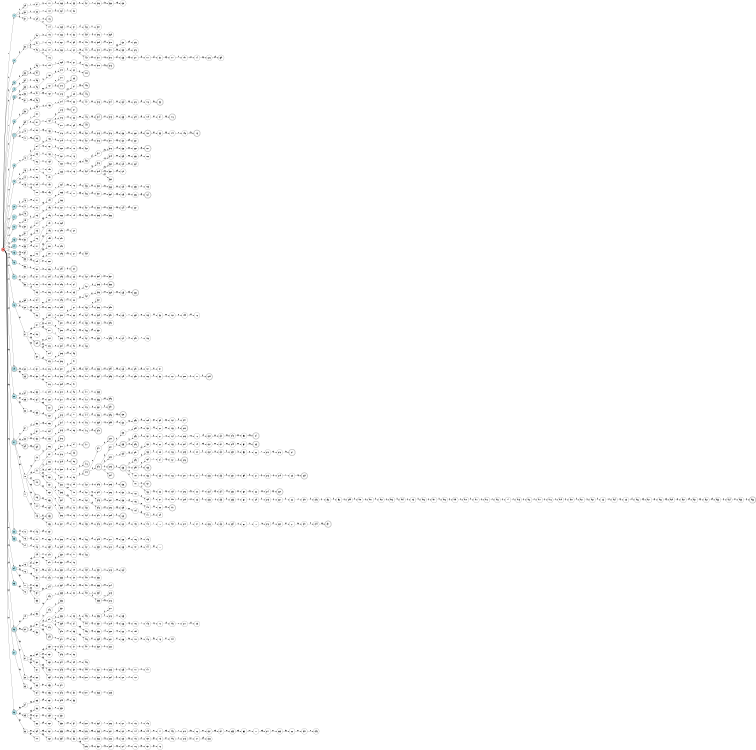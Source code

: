 digraph APTA {
__start0 [label="" shape="none"];

rankdir=LR;
size="8,5";

s0 [style="filled", color="black", fillcolor="#ff817b" shape="circle", label="0"];
s1 [style="filled", color="black", fillcolor="powderblue" shape="circle", label="1"];
s2 [style="filled", color="black", fillcolor="powderblue" shape="circle", label="2"];
s3 [style="filled", color="black", fillcolor="powderblue" shape="circle", label="3"];
s4 [style="filled", color="black", fillcolor="powderblue" shape="circle", label="4"];
s5 [style="filled", color="black", fillcolor="powderblue" shape="circle", label="5"];
s6 [style="filled", color="black", fillcolor="powderblue" shape="circle", label="6"];
s7 [style="rounded,filled", color="black", fillcolor="powderblue" shape="doublecircle", label="7"];
s8 [style="filled", color="black", fillcolor="powderblue" shape="circle", label="8"];
s9 [style="filled", color="black", fillcolor="powderblue" shape="circle", label="9"];
s10 [style="filled", color="black", fillcolor="powderblue" shape="circle", label="10"];
s11 [style="filled", color="black", fillcolor="powderblue" shape="circle", label="11"];
s12 [style="filled", color="black", fillcolor="powderblue" shape="circle", label="12"];
s13 [style="filled", color="black", fillcolor="powderblue" shape="circle", label="13"];
s14 [style="filled", color="black", fillcolor="powderblue" shape="circle", label="14"];
s15 [style="filled", color="black", fillcolor="powderblue" shape="circle", label="15"];
s16 [style="filled", color="black", fillcolor="powderblue" shape="circle", label="16"];
s17 [style="filled", color="black", fillcolor="powderblue" shape="circle", label="17"];
s18 [style="filled", color="black", fillcolor="powderblue" shape="circle", label="18"];
s19 [style="rounded,filled", color="black", fillcolor="powderblue" shape="doublecircle", label="19"];
s20 [style="filled", color="black", fillcolor="powderblue" shape="circle", label="20"];
s21 [style="rounded,filled", color="black", fillcolor="powderblue" shape="doublecircle", label="21"];
s22 [style="filled", color="black", fillcolor="powderblue" shape="circle", label="22"];
s23 [style="filled", color="black", fillcolor="powderblue" shape="circle", label="23"];
s24 [style="filled", color="black", fillcolor="powderblue" shape="circle", label="24"];
s25 [style="filled", color="black", fillcolor="powderblue" shape="circle", label="25"];
s26 [style="rounded,filled", color="black", fillcolor="powderblue" shape="doublecircle", label="26"];
s27 [style="filled", color="black", fillcolor="powderblue" shape="circle", label="27"];
s28 [style="filled", color="black", fillcolor="powderblue" shape="circle", label="28"];
s29 [style="filled", color="black", fillcolor="white" shape="circle", label="29"];
s30 [style="filled", color="black", fillcolor="white" shape="circle", label="30"];
s31 [style="filled", color="black", fillcolor="white" shape="circle", label="31"];
s32 [style="filled", color="black", fillcolor="white" shape="circle", label="32"];
s33 [style="rounded,filled", color="black", fillcolor="white" shape="doublecircle", label="33"];
s34 [style="filled", color="black", fillcolor="white" shape="circle", label="34"];
s35 [style="filled", color="black", fillcolor="white" shape="circle", label="35"];
s36 [style="filled", color="black", fillcolor="white" shape="circle", label="36"];
s37 [style="filled", color="black", fillcolor="white" shape="circle", label="37"];
s38 [style="rounded,filled", color="black", fillcolor="white" shape="doublecircle", label="38"];
s39 [style="filled", color="black", fillcolor="white" shape="circle", label="39"];
s40 [style="filled", color="black", fillcolor="white" shape="circle", label="40"];
s41 [style="filled", color="black", fillcolor="white" shape="circle", label="41"];
s42 [style="filled", color="black", fillcolor="white" shape="circle", label="42"];
s43 [style="filled", color="black", fillcolor="white" shape="circle", label="43"];
s44 [style="filled", color="black", fillcolor="white" shape="circle", label="44"];
s45 [style="filled", color="black", fillcolor="white" shape="circle", label="45"];
s46 [style="filled", color="black", fillcolor="white" shape="circle", label="46"];
s47 [style="filled", color="black", fillcolor="white" shape="circle", label="47"];
s48 [style="rounded,filled", color="black", fillcolor="white" shape="doublecircle", label="48"];
s49 [style="filled", color="black", fillcolor="white" shape="circle", label="49"];
s50 [style="filled", color="black", fillcolor="white" shape="circle", label="50"];
s51 [style="filled", color="black", fillcolor="white" shape="circle", label="51"];
s52 [style="filled", color="black", fillcolor="white" shape="circle", label="52"];
s53 [style="filled", color="black", fillcolor="white" shape="circle", label="53"];
s54 [style="filled", color="black", fillcolor="white" shape="circle", label="54"];
s55 [style="filled", color="black", fillcolor="white" shape="circle", label="55"];
s56 [style="filled", color="black", fillcolor="white" shape="circle", label="56"];
s57 [style="filled", color="black", fillcolor="white" shape="circle", label="57"];
s58 [style="filled", color="black", fillcolor="white" shape="circle", label="58"];
s59 [style="filled", color="black", fillcolor="white" shape="circle", label="59"];
s60 [style="filled", color="black", fillcolor="white" shape="circle", label="60"];
s61 [style="filled", color="black", fillcolor="white" shape="circle", label="61"];
s62 [style="filled", color="black", fillcolor="white" shape="circle", label="62"];
s63 [style="rounded,filled", color="black", fillcolor="white" shape="doublecircle", label="63"];
s64 [style="filled", color="black", fillcolor="white" shape="circle", label="64"];
s65 [style="filled", color="black", fillcolor="white" shape="circle", label="65"];
s66 [style="filled", color="black", fillcolor="white" shape="circle", label="66"];
s67 [style="filled", color="black", fillcolor="white" shape="circle", label="67"];
s68 [style="filled", color="black", fillcolor="white" shape="circle", label="68"];
s69 [style="rounded,filled", color="black", fillcolor="white" shape="doublecircle", label="69"];
s70 [style="filled", color="black", fillcolor="white" shape="circle", label="70"];
s71 [style="filled", color="black", fillcolor="white" shape="circle", label="71"];
s72 [style="filled", color="black", fillcolor="white" shape="circle", label="72"];
s73 [style="filled", color="black", fillcolor="white" shape="circle", label="73"];
s74 [style="filled", color="black", fillcolor="white" shape="circle", label="74"];
s75 [style="filled", color="black", fillcolor="white" shape="circle", label="75"];
s76 [style="filled", color="black", fillcolor="white" shape="circle", label="76"];
s77 [style="filled", color="black", fillcolor="white" shape="circle", label="77"];
s78 [style="filled", color="black", fillcolor="white" shape="circle", label="78"];
s79 [style="filled", color="black", fillcolor="white" shape="circle", label="79"];
s80 [style="rounded,filled", color="black", fillcolor="white" shape="doublecircle", label="80"];
s81 [style="filled", color="black", fillcolor="white" shape="circle", label="81"];
s82 [style="filled", color="black", fillcolor="white" shape="circle", label="82"];
s83 [style="filled", color="black", fillcolor="white" shape="circle", label="83"];
s84 [style="filled", color="black", fillcolor="white" shape="circle", label="84"];
s85 [style="filled", color="black", fillcolor="white" shape="circle", label="85"];
s86 [style="filled", color="black", fillcolor="white" shape="circle", label="86"];
s87 [style="filled", color="black", fillcolor="white" shape="circle", label="87"];
s88 [style="filled", color="black", fillcolor="white" shape="circle", label="88"];
s89 [style="filled", color="black", fillcolor="white" shape="circle", label="89"];
s90 [style="filled", color="black", fillcolor="white" shape="circle", label="90"];
s91 [style="filled", color="black", fillcolor="white" shape="circle", label="91"];
s92 [style="filled", color="black", fillcolor="white" shape="circle", label="92"];
s93 [style="filled", color="black", fillcolor="white" shape="circle", label="93"];
s94 [style="rounded,filled", color="black", fillcolor="white" shape="doublecircle", label="94"];
s95 [style="filled", color="black", fillcolor="white" shape="circle", label="95"];
s96 [style="filled", color="black", fillcolor="white" shape="circle", label="96"];
s97 [style="filled", color="black", fillcolor="white" shape="circle", label="97"];
s98 [style="rounded,filled", color="black", fillcolor="white" shape="doublecircle", label="98"];
s99 [style="filled", color="black", fillcolor="white" shape="circle", label="99"];
s100 [style="filled", color="black", fillcolor="white" shape="circle", label="100"];
s101 [style="rounded,filled", color="black", fillcolor="white" shape="doublecircle", label="101"];
s102 [style="filled", color="black", fillcolor="white" shape="circle", label="102"];
s103 [style="rounded,filled", color="black", fillcolor="white" shape="doublecircle", label="103"];
s104 [style="filled", color="black", fillcolor="white" shape="circle", label="104"];
s105 [style="filled", color="black", fillcolor="white" shape="circle", label="105"];
s106 [style="filled", color="black", fillcolor="white" shape="circle", label="106"];
s107 [style="filled", color="black", fillcolor="white" shape="circle", label="107"];
s108 [style="filled", color="black", fillcolor="white" shape="circle", label="108"];
s109 [style="filled", color="black", fillcolor="white" shape="circle", label="109"];
s110 [style="filled", color="black", fillcolor="white" shape="circle", label="110"];
s111 [style="filled", color="black", fillcolor="white" shape="circle", label="111"];
s112 [style="filled", color="black", fillcolor="white" shape="circle", label="112"];
s113 [style="filled", color="black", fillcolor="white" shape="circle", label="113"];
s114 [style="filled", color="black", fillcolor="white" shape="circle", label="114"];
s115 [style="filled", color="black", fillcolor="white" shape="circle", label="115"];
s116 [style="filled", color="black", fillcolor="white" shape="circle", label="116"];
s117 [style="filled", color="black", fillcolor="white" shape="circle", label="117"];
s118 [style="filled", color="black", fillcolor="white" shape="circle", label="118"];
s119 [style="filled", color="black", fillcolor="white" shape="circle", label="119"];
s120 [style="filled", color="black", fillcolor="white" shape="circle", label="120"];
s121 [style="filled", color="black", fillcolor="white" shape="circle", label="121"];
s122 [style="filled", color="black", fillcolor="white" shape="circle", label="122"];
s123 [style="filled", color="black", fillcolor="white" shape="circle", label="123"];
s124 [style="filled", color="black", fillcolor="white" shape="circle", label="124"];
s125 [style="filled", color="black", fillcolor="white" shape="circle", label="125"];
s126 [style="filled", color="black", fillcolor="white" shape="circle", label="126"];
s127 [style="filled", color="black", fillcolor="white" shape="circle", label="127"];
s128 [style="filled", color="black", fillcolor="white" shape="circle", label="128"];
s129 [style="rounded,filled", color="black", fillcolor="white" shape="doublecircle", label="129"];
s130 [style="filled", color="black", fillcolor="white" shape="circle", label="130"];
s131 [style="filled", color="black", fillcolor="white" shape="circle", label="131"];
s132 [style="filled", color="black", fillcolor="white" shape="circle", label="132"];
s133 [style="filled", color="black", fillcolor="white" shape="circle", label="133"];
s134 [style="filled", color="black", fillcolor="white" shape="circle", label="134"];
s135 [style="filled", color="black", fillcolor="white" shape="circle", label="135"];
s136 [style="filled", color="black", fillcolor="white" shape="circle", label="136"];
s137 [style="filled", color="black", fillcolor="white" shape="circle", label="137"];
s138 [style="filled", color="black", fillcolor="white" shape="circle", label="138"];
s139 [style="rounded,filled", color="black", fillcolor="white" shape="doublecircle", label="139"];
s140 [style="filled", color="black", fillcolor="white" shape="circle", label="140"];
s141 [style="filled", color="black", fillcolor="white" shape="circle", label="141"];
s142 [style="rounded,filled", color="black", fillcolor="white" shape="doublecircle", label="142"];
s143 [style="rounded,filled", color="black", fillcolor="white" shape="doublecircle", label="143"];
s144 [style="filled", color="black", fillcolor="white" shape="circle", label="144"];
s145 [style="filled", color="black", fillcolor="white" shape="circle", label="145"];
s146 [style="filled", color="black", fillcolor="white" shape="circle", label="146"];
s147 [style="filled", color="black", fillcolor="white" shape="circle", label="147"];
s148 [style="filled", color="black", fillcolor="white" shape="circle", label="148"];
s149 [style="filled", color="black", fillcolor="white" shape="circle", label="149"];
s150 [style="filled", color="black", fillcolor="white" shape="circle", label="150"];
s151 [style="filled", color="black", fillcolor="white" shape="circle", label="151"];
s152 [style="filled", color="black", fillcolor="white" shape="circle", label="152"];
s153 [style="filled", color="black", fillcolor="white" shape="circle", label="153"];
s154 [style="filled", color="black", fillcolor="white" shape="circle", label="154"];
s155 [style="filled", color="black", fillcolor="white" shape="circle", label="155"];
s156 [style="filled", color="black", fillcolor="white" shape="circle", label="156"];
s157 [style="filled", color="black", fillcolor="white" shape="circle", label="157"];
s158 [style="filled", color="black", fillcolor="white" shape="circle", label="158"];
s159 [style="filled", color="black", fillcolor="white" shape="circle", label="159"];
s160 [style="filled", color="black", fillcolor="white" shape="circle", label="160"];
s161 [style="filled", color="black", fillcolor="white" shape="circle", label="161"];
s162 [style="filled", color="black", fillcolor="white" shape="circle", label="162"];
s163 [style="filled", color="black", fillcolor="white" shape="circle", label="163"];
s164 [style="filled", color="black", fillcolor="white" shape="circle", label="164"];
s165 [style="filled", color="black", fillcolor="white" shape="circle", label="165"];
s166 [style="filled", color="black", fillcolor="white" shape="circle", label="166"];
s167 [style="filled", color="black", fillcolor="white" shape="circle", label="167"];
s168 [style="filled", color="black", fillcolor="white" shape="circle", label="168"];
s169 [style="filled", color="black", fillcolor="white" shape="circle", label="169"];
s170 [style="filled", color="black", fillcolor="white" shape="circle", label="170"];
s171 [style="filled", color="black", fillcolor="white" shape="circle", label="171"];
s172 [style="filled", color="black", fillcolor="white" shape="circle", label="172"];
s173 [style="rounded,filled", color="black", fillcolor="white" shape="doublecircle", label="173"];
s174 [style="filled", color="black", fillcolor="white" shape="circle", label="174"];
s175 [style="filled", color="black", fillcolor="white" shape="circle", label="175"];
s176 [style="filled", color="black", fillcolor="white" shape="circle", label="176"];
s177 [style="filled", color="black", fillcolor="white" shape="circle", label="177"];
s178 [style="filled", color="black", fillcolor="white" shape="circle", label="178"];
s179 [style="filled", color="black", fillcolor="white" shape="circle", label="179"];
s180 [style="filled", color="black", fillcolor="white" shape="circle", label="180"];
s181 [style="filled", color="black", fillcolor="white" shape="circle", label="181"];
s182 [style="filled", color="black", fillcolor="white" shape="circle", label="182"];
s183 [style="filled", color="black", fillcolor="white" shape="circle", label="183"];
s184 [style="filled", color="black", fillcolor="white" shape="circle", label="184"];
s185 [style="filled", color="black", fillcolor="white" shape="circle", label="185"];
s186 [style="filled", color="black", fillcolor="white" shape="circle", label="186"];
s187 [style="filled", color="black", fillcolor="white" shape="circle", label="187"];
s188 [style="filled", color="black", fillcolor="white" shape="circle", label="188"];
s189 [style="filled", color="black", fillcolor="white" shape="circle", label="189"];
s190 [style="filled", color="black", fillcolor="white" shape="circle", label="190"];
s191 [style="filled", color="black", fillcolor="white" shape="circle", label="191"];
s192 [style="filled", color="black", fillcolor="white" shape="circle", label="192"];
s193 [style="filled", color="black", fillcolor="white" shape="circle", label="193"];
s194 [style="filled", color="black", fillcolor="white" shape="circle", label="194"];
s195 [style="filled", color="black", fillcolor="white" shape="circle", label="195"];
s196 [style="filled", color="black", fillcolor="white" shape="circle", label="196"];
s197 [style="filled", color="black", fillcolor="white" shape="circle", label="197"];
s198 [style="filled", color="black", fillcolor="white" shape="circle", label="198"];
s199 [style="filled", color="black", fillcolor="white" shape="circle", label="199"];
s200 [style="filled", color="black", fillcolor="white" shape="circle", label="200"];
s201 [style="filled", color="black", fillcolor="white" shape="circle", label="201"];
s202 [style="filled", color="black", fillcolor="white" shape="circle", label="202"];
s203 [style="filled", color="black", fillcolor="white" shape="circle", label="203"];
s204 [style="filled", color="black", fillcolor="white" shape="circle", label="204"];
s205 [style="filled", color="black", fillcolor="white" shape="circle", label="205"];
s206 [style="filled", color="black", fillcolor="white" shape="circle", label="206"];
s207 [style="filled", color="black", fillcolor="white" shape="circle", label="207"];
s208 [style="filled", color="black", fillcolor="white" shape="circle", label="208"];
s209 [style="filled", color="black", fillcolor="white" shape="circle", label="209"];
s210 [style="filled", color="black", fillcolor="white" shape="circle", label="210"];
s211 [style="filled", color="black", fillcolor="white" shape="circle", label="211"];
s212 [style="filled", color="black", fillcolor="white" shape="circle", label="212"];
s213 [style="filled", color="black", fillcolor="white" shape="circle", label="213"];
s214 [style="filled", color="black", fillcolor="white" shape="circle", label="214"];
s215 [style="filled", color="black", fillcolor="white" shape="circle", label="215"];
s216 [style="filled", color="black", fillcolor="white" shape="circle", label="216"];
s217 [style="filled", color="black", fillcolor="white" shape="circle", label="217"];
s218 [style="filled", color="black", fillcolor="white" shape="circle", label="218"];
s219 [style="filled", color="black", fillcolor="white" shape="circle", label="219"];
s220 [style="filled", color="black", fillcolor="white" shape="circle", label="220"];
s221 [style="rounded,filled", color="black", fillcolor="white" shape="doublecircle", label="221"];
s222 [style="filled", color="black", fillcolor="white" shape="circle", label="222"];
s223 [style="filled", color="black", fillcolor="white" shape="circle", label="223"];
s224 [style="filled", color="black", fillcolor="white" shape="circle", label="224"];
s225 [style="filled", color="black", fillcolor="white" shape="circle", label="225"];
s226 [style="filled", color="black", fillcolor="white" shape="circle", label="226"];
s227 [style="filled", color="black", fillcolor="white" shape="circle", label="227"];
s228 [style="filled", color="black", fillcolor="white" shape="circle", label="228"];
s229 [style="filled", color="black", fillcolor="white" shape="circle", label="229"];
s230 [style="filled", color="black", fillcolor="white" shape="circle", label="230"];
s231 [style="filled", color="black", fillcolor="white" shape="circle", label="231"];
s232 [style="filled", color="black", fillcolor="white" shape="circle", label="232"];
s233 [style="filled", color="black", fillcolor="white" shape="circle", label="233"];
s234 [style="filled", color="black", fillcolor="white" shape="circle", label="234"];
s235 [style="rounded,filled", color="black", fillcolor="white" shape="doublecircle", label="235"];
s236 [style="filled", color="black", fillcolor="white" shape="circle", label="236"];
s237 [style="filled", color="black", fillcolor="white" shape="circle", label="237"];
s238 [style="filled", color="black", fillcolor="white" shape="circle", label="238"];
s239 [style="filled", color="black", fillcolor="white" shape="circle", label="239"];
s240 [style="filled", color="black", fillcolor="white" shape="circle", label="240"];
s241 [style="filled", color="black", fillcolor="white" shape="circle", label="241"];
s242 [style="filled", color="black", fillcolor="white" shape="circle", label="242"];
s243 [style="filled", color="black", fillcolor="white" shape="circle", label="243"];
s244 [style="filled", color="black", fillcolor="white" shape="circle", label="244"];
s245 [style="filled", color="black", fillcolor="white" shape="circle", label="245"];
s246 [style="filled", color="black", fillcolor="white" shape="circle", label="246"];
s247 [style="filled", color="black", fillcolor="white" shape="circle", label="247"];
s248 [style="filled", color="black", fillcolor="white" shape="circle", label="248"];
s249 [style="rounded,filled", color="black", fillcolor="white" shape="doublecircle", label="249"];
s250 [style="filled", color="black", fillcolor="white" shape="circle", label="250"];
s251 [style="filled", color="black", fillcolor="white" shape="circle", label="251"];
s252 [style="filled", color="black", fillcolor="white" shape="circle", label="252"];
s253 [style="filled", color="black", fillcolor="white" shape="circle", label="253"];
s254 [style="filled", color="black", fillcolor="white" shape="circle", label="254"];
s255 [style="filled", color="black", fillcolor="white" shape="circle", label="255"];
s256 [style="filled", color="black", fillcolor="white" shape="circle", label="256"];
s257 [style="filled", color="black", fillcolor="white" shape="circle", label="257"];
s258 [style="filled", color="black", fillcolor="white" shape="circle", label="258"];
s259 [style="filled", color="black", fillcolor="white" shape="circle", label="259"];
s260 [style="filled", color="black", fillcolor="white" shape="circle", label="260"];
s261 [style="filled", color="black", fillcolor="white" shape="circle", label="261"];
s262 [style="filled", color="black", fillcolor="white" shape="circle", label="262"];
s263 [style="filled", color="black", fillcolor="white" shape="circle", label="263"];
s264 [style="filled", color="black", fillcolor="white" shape="circle", label="264"];
s265 [style="filled", color="black", fillcolor="white" shape="circle", label="265"];
s266 [style="filled", color="black", fillcolor="white" shape="circle", label="266"];
s267 [style="filled", color="black", fillcolor="white" shape="circle", label="267"];
s268 [style="filled", color="black", fillcolor="white" shape="circle", label="268"];
s269 [style="filled", color="black", fillcolor="white" shape="circle", label="269"];
s270 [style="filled", color="black", fillcolor="white" shape="circle", label="270"];
s271 [style="filled", color="black", fillcolor="white" shape="circle", label="271"];
s272 [style="rounded,filled", color="black", fillcolor="white" shape="doublecircle", label="272"];
s273 [style="filled", color="black", fillcolor="white" shape="circle", label="273"];
s274 [style="filled", color="black", fillcolor="white" shape="circle", label="274"];
s275 [style="filled", color="black", fillcolor="white" shape="circle", label="275"];
s276 [style="filled", color="black", fillcolor="white" shape="circle", label="276"];
s277 [style="filled", color="black", fillcolor="white" shape="circle", label="277"];
s278 [style="filled", color="black", fillcolor="white" shape="circle", label="278"];
s279 [style="filled", color="black", fillcolor="white" shape="circle", label="279"];
s280 [style="filled", color="black", fillcolor="white" shape="circle", label="280"];
s281 [style="filled", color="black", fillcolor="white" shape="circle", label="281"];
s282 [style="filled", color="black", fillcolor="white" shape="circle", label="282"];
s283 [style="filled", color="black", fillcolor="white" shape="circle", label="283"];
s284 [style="filled", color="black", fillcolor="white" shape="circle", label="284"];
s285 [style="filled", color="black", fillcolor="white" shape="circle", label="285"];
s286 [style="filled", color="black", fillcolor="white" shape="circle", label="286"];
s287 [style="filled", color="black", fillcolor="white" shape="circle", label="287"];
s288 [style="filled", color="black", fillcolor="white" shape="circle", label="288"];
s289 [style="filled", color="black", fillcolor="white" shape="circle", label="289"];
s290 [style="filled", color="black", fillcolor="white" shape="circle", label="290"];
s291 [style="filled", color="black", fillcolor="white" shape="circle", label="291"];
s292 [style="filled", color="black", fillcolor="white" shape="circle", label="292"];
s293 [style="filled", color="black", fillcolor="white" shape="circle", label="293"];
s294 [style="filled", color="black", fillcolor="white" shape="circle", label="294"];
s295 [style="filled", color="black", fillcolor="white" shape="circle", label="295"];
s296 [style="filled", color="black", fillcolor="white" shape="circle", label="296"];
s297 [style="filled", color="black", fillcolor="white" shape="circle", label="297"];
s298 [style="filled", color="black", fillcolor="white" shape="circle", label="298"];
s299 [style="filled", color="black", fillcolor="white" shape="circle", label="299"];
s300 [style="filled", color="black", fillcolor="white" shape="circle", label="300"];
s301 [style="filled", color="black", fillcolor="white" shape="circle", label="301"];
s302 [style="filled", color="black", fillcolor="white" shape="circle", label="302"];
s303 [style="filled", color="black", fillcolor="white" shape="circle", label="303"];
s304 [style="filled", color="black", fillcolor="white" shape="circle", label="304"];
s305 [style="filled", color="black", fillcolor="white" shape="circle", label="305"];
s306 [style="filled", color="black", fillcolor="white" shape="circle", label="306"];
s307 [style="filled", color="black", fillcolor="white" shape="circle", label="307"];
s308 [style="filled", color="black", fillcolor="white" shape="circle", label="308"];
s309 [style="filled", color="black", fillcolor="white" shape="circle", label="309"];
s310 [style="filled", color="black", fillcolor="white" shape="circle", label="310"];
s311 [style="filled", color="black", fillcolor="white" shape="circle", label="311"];
s312 [style="filled", color="black", fillcolor="white" shape="circle", label="312"];
s313 [style="filled", color="black", fillcolor="white" shape="circle", label="313"];
s314 [style="filled", color="black", fillcolor="white" shape="circle", label="314"];
s315 [style="filled", color="black", fillcolor="white" shape="circle", label="315"];
s316 [style="rounded,filled", color="black", fillcolor="white" shape="doublecircle", label="316"];
s317 [style="filled", color="black", fillcolor="white" shape="circle", label="317"];
s318 [style="filled", color="black", fillcolor="white" shape="circle", label="318"];
s319 [style="filled", color="black", fillcolor="white" shape="circle", label="319"];
s320 [style="filled", color="black", fillcolor="white" shape="circle", label="320"];
s321 [style="filled", color="black", fillcolor="white" shape="circle", label="321"];
s322 [style="filled", color="black", fillcolor="white" shape="circle", label="322"];
s323 [style="filled", color="black", fillcolor="white" shape="circle", label="323"];
s324 [style="filled", color="black", fillcolor="white" shape="circle", label="324"];
s325 [style="filled", color="black", fillcolor="white" shape="circle", label="325"];
s326 [style="filled", color="black", fillcolor="white" shape="circle", label="326"];
s327 [style="filled", color="black", fillcolor="white" shape="circle", label="327"];
s328 [style="filled", color="black", fillcolor="white" shape="circle", label="328"];
s329 [style="filled", color="black", fillcolor="white" shape="circle", label="329"];
s330 [style="filled", color="black", fillcolor="white" shape="circle", label="330"];
s331 [style="filled", color="black", fillcolor="white" shape="circle", label="331"];
s332 [style="filled", color="black", fillcolor="white" shape="circle", label="332"];
s333 [style="filled", color="black", fillcolor="white" shape="circle", label="333"];
s334 [style="filled", color="black", fillcolor="white" shape="circle", label="334"];
s335 [style="filled", color="black", fillcolor="white" shape="circle", label="335"];
s336 [style="filled", color="black", fillcolor="white" shape="circle", label="336"];
s337 [style="filled", color="black", fillcolor="white" shape="circle", label="337"];
s338 [style="filled", color="black", fillcolor="white" shape="circle", label="338"];
s339 [style="filled", color="black", fillcolor="white" shape="circle", label="339"];
s340 [style="filled", color="black", fillcolor="white" shape="circle", label="340"];
s341 [style="filled", color="black", fillcolor="white" shape="circle", label="341"];
s342 [style="filled", color="black", fillcolor="white" shape="circle", label="342"];
s343 [style="filled", color="black", fillcolor="white" shape="circle", label="343"];
s344 [style="filled", color="black", fillcolor="white" shape="circle", label="344"];
s345 [style="filled", color="black", fillcolor="white" shape="circle", label="345"];
s346 [style="filled", color="black", fillcolor="white" shape="circle", label="346"];
s347 [style="filled", color="black", fillcolor="white" shape="circle", label="347"];
s348 [style="filled", color="black", fillcolor="white" shape="circle", label="348"];
s349 [style="filled", color="black", fillcolor="white" shape="circle", label="349"];
s350 [style="filled", color="black", fillcolor="white" shape="circle", label="350"];
s351 [style="filled", color="black", fillcolor="white" shape="circle", label="351"];
s352 [style="filled", color="black", fillcolor="white" shape="circle", label="352"];
s353 [style="filled", color="black", fillcolor="white" shape="circle", label="353"];
s354 [style="filled", color="black", fillcolor="white" shape="circle", label="354"];
s355 [style="filled", color="black", fillcolor="white" shape="circle", label="355"];
s356 [style="filled", color="black", fillcolor="white" shape="circle", label="356"];
s357 [style="filled", color="black", fillcolor="white" shape="circle", label="357"];
s358 [style="filled", color="black", fillcolor="white" shape="circle", label="358"];
s359 [style="filled", color="black", fillcolor="white" shape="circle", label="359"];
s360 [style="filled", color="black", fillcolor="white" shape="circle", label="360"];
s361 [style="filled", color="black", fillcolor="white" shape="circle", label="361"];
s362 [style="filled", color="black", fillcolor="white" shape="circle", label="362"];
s363 [style="rounded,filled", color="black", fillcolor="white" shape="doublecircle", label="363"];
s364 [style="filled", color="black", fillcolor="white" shape="circle", label="364"];
s365 [style="filled", color="black", fillcolor="white" shape="circle", label="365"];
s366 [style="filled", color="black", fillcolor="white" shape="circle", label="366"];
s367 [style="rounded,filled", color="black", fillcolor="white" shape="doublecircle", label="367"];
s368 [style="filled", color="black", fillcolor="white" shape="circle", label="368"];
s369 [style="filled", color="black", fillcolor="white" shape="circle", label="369"];
s370 [style="filled", color="black", fillcolor="white" shape="circle", label="370"];
s371 [style="filled", color="black", fillcolor="white" shape="circle", label="371"];
s372 [style="filled", color="black", fillcolor="white" shape="circle", label="372"];
s373 [style="filled", color="black", fillcolor="white" shape="circle", label="373"];
s374 [style="filled", color="black", fillcolor="white" shape="circle", label="374"];
s375 [style="filled", color="black", fillcolor="white" shape="circle", label="375"];
s376 [style="filled", color="black", fillcolor="white" shape="circle", label="376"];
s377 [style="filled", color="black", fillcolor="white" shape="circle", label="377"];
s378 [style="filled", color="black", fillcolor="white" shape="circle", label="378"];
s379 [style="filled", color="black", fillcolor="white" shape="circle", label="379"];
s380 [style="filled", color="black", fillcolor="white" shape="circle", label="380"];
s381 [style="filled", color="black", fillcolor="white" shape="circle", label="381"];
s382 [style="rounded,filled", color="black", fillcolor="white" shape="doublecircle", label="382"];
s383 [style="filled", color="black", fillcolor="white" shape="circle", label="383"];
s384 [style="filled", color="black", fillcolor="white" shape="circle", label="384"];
s385 [style="filled", color="black", fillcolor="white" shape="circle", label="385"];
s386 [style="filled", color="black", fillcolor="white" shape="circle", label="386"];
s387 [style="filled", color="black", fillcolor="white" shape="circle", label="387"];
s388 [style="filled", color="black", fillcolor="white" shape="circle", label="388"];
s389 [style="filled", color="black", fillcolor="white" shape="circle", label="389"];
s390 [style="filled", color="black", fillcolor="white" shape="circle", label="390"];
s391 [style="filled", color="black", fillcolor="white" shape="circle", label="391"];
s392 [style="filled", color="black", fillcolor="white" shape="circle", label="392"];
s393 [style="filled", color="black", fillcolor="white" shape="circle", label="393"];
s394 [style="filled", color="black", fillcolor="white" shape="circle", label="394"];
s395 [style="filled", color="black", fillcolor="white" shape="circle", label="395"];
s396 [style="filled", color="black", fillcolor="white" shape="circle", label="396"];
s397 [style="filled", color="black", fillcolor="white" shape="circle", label="397"];
s398 [style="filled", color="black", fillcolor="white" shape="circle", label="398"];
s399 [style="filled", color="black", fillcolor="white" shape="circle", label="399"];
s400 [style="filled", color="black", fillcolor="white" shape="circle", label="400"];
s401 [style="filled", color="black", fillcolor="white" shape="circle", label="401"];
s402 [style="filled", color="black", fillcolor="white" shape="circle", label="402"];
s403 [style="filled", color="black", fillcolor="white" shape="circle", label="403"];
s404 [style="filled", color="black", fillcolor="white" shape="circle", label="404"];
s405 [style="rounded,filled", color="black", fillcolor="white" shape="doublecircle", label="405"];
s406 [style="rounded,filled", color="black", fillcolor="white" shape="doublecircle", label="406"];
s407 [style="filled", color="black", fillcolor="white" shape="circle", label="407"];
s408 [style="filled", color="black", fillcolor="white" shape="circle", label="408"];
s409 [style="filled", color="black", fillcolor="white" shape="circle", label="409"];
s410 [style="filled", color="black", fillcolor="white" shape="circle", label="410"];
s411 [style="filled", color="black", fillcolor="white" shape="circle", label="411"];
s412 [style="filled", color="black", fillcolor="white" shape="circle", label="412"];
s413 [style="filled", color="black", fillcolor="white" shape="circle", label="413"];
s414 [style="filled", color="black", fillcolor="white" shape="circle", label="414"];
s415 [style="filled", color="black", fillcolor="white" shape="circle", label="415"];
s416 [style="filled", color="black", fillcolor="white" shape="circle", label="416"];
s417 [style="filled", color="black", fillcolor="white" shape="circle", label="417"];
s418 [style="filled", color="black", fillcolor="white" shape="circle", label="418"];
s419 [style="filled", color="black", fillcolor="white" shape="circle", label="419"];
s420 [style="filled", color="black", fillcolor="white" shape="circle", label="420"];
s421 [style="filled", color="black", fillcolor="white" shape="circle", label="421"];
s422 [style="filled", color="black", fillcolor="white" shape="circle", label="422"];
s423 [style="filled", color="black", fillcolor="white" shape="circle", label="423"];
s424 [style="filled", color="black", fillcolor="white" shape="circle", label="424"];
s425 [style="filled", color="black", fillcolor="white" shape="circle", label="425"];
s426 [style="filled", color="black", fillcolor="white" shape="circle", label="426"];
s427 [style="filled", color="black", fillcolor="white" shape="circle", label="427"];
s428 [style="filled", color="black", fillcolor="white" shape="circle", label="428"];
s429 [style="filled", color="black", fillcolor="white" shape="circle", label="429"];
s430 [style="filled", color="black", fillcolor="white" shape="circle", label="430"];
s431 [style="filled", color="black", fillcolor="white" shape="circle", label="431"];
s432 [style="filled", color="black", fillcolor="white" shape="circle", label="432"];
s433 [style="filled", color="black", fillcolor="white" shape="circle", label="433"];
s434 [style="filled", color="black", fillcolor="white" shape="circle", label="434"];
s435 [style="filled", color="black", fillcolor="white" shape="circle", label="435"];
s436 [style="filled", color="black", fillcolor="white" shape="circle", label="436"];
s437 [style="filled", color="black", fillcolor="white" shape="circle", label="437"];
s438 [style="filled", color="black", fillcolor="white" shape="circle", label="438"];
s439 [style="filled", color="black", fillcolor="white" shape="circle", label="439"];
s440 [style="filled", color="black", fillcolor="white" shape="circle", label="440"];
s441 [style="filled", color="black", fillcolor="white" shape="circle", label="441"];
s442 [style="filled", color="black", fillcolor="white" shape="circle", label="442"];
s443 [style="filled", color="black", fillcolor="white" shape="circle", label="443"];
s444 [style="rounded,filled", color="black", fillcolor="white" shape="doublecircle", label="444"];
s445 [style="rounded,filled", color="black", fillcolor="white" shape="doublecircle", label="445"];
s446 [style="rounded,filled", color="black", fillcolor="white" shape="doublecircle", label="446"];
s447 [style="filled", color="black", fillcolor="white" shape="circle", label="447"];
s448 [style="filled", color="black", fillcolor="white" shape="circle", label="448"];
s449 [style="rounded,filled", color="black", fillcolor="white" shape="doublecircle", label="449"];
s450 [style="filled", color="black", fillcolor="white" shape="circle", label="450"];
s451 [style="filled", color="black", fillcolor="white" shape="circle", label="451"];
s452 [style="filled", color="black", fillcolor="white" shape="circle", label="452"];
s453 [style="filled", color="black", fillcolor="white" shape="circle", label="453"];
s454 [style="filled", color="black", fillcolor="white" shape="circle", label="454"];
s455 [style="filled", color="black", fillcolor="white" shape="circle", label="455"];
s456 [style="filled", color="black", fillcolor="white" shape="circle", label="456"];
s457 [style="filled", color="black", fillcolor="white" shape="circle", label="457"];
s458 [style="filled", color="black", fillcolor="white" shape="circle", label="458"];
s459 [style="filled", color="black", fillcolor="white" shape="circle", label="459"];
s460 [style="filled", color="black", fillcolor="white" shape="circle", label="460"];
s461 [style="filled", color="black", fillcolor="white" shape="circle", label="461"];
s462 [style="filled", color="black", fillcolor="white" shape="circle", label="462"];
s463 [style="filled", color="black", fillcolor="white" shape="circle", label="463"];
s464 [style="filled", color="black", fillcolor="white" shape="circle", label="464"];
s465 [style="filled", color="black", fillcolor="white" shape="circle", label="465"];
s466 [style="filled", color="black", fillcolor="white" shape="circle", label="466"];
s467 [style="filled", color="black", fillcolor="white" shape="circle", label="467"];
s468 [style="filled", color="black", fillcolor="white" shape="circle", label="468"];
s469 [style="filled", color="black", fillcolor="white" shape="circle", label="469"];
s470 [style="filled", color="black", fillcolor="white" shape="circle", label="470"];
s471 [style="filled", color="black", fillcolor="white" shape="circle", label="471"];
s472 [style="filled", color="black", fillcolor="white" shape="circle", label="472"];
s473 [style="filled", color="black", fillcolor="white" shape="circle", label="473"];
s474 [style="filled", color="black", fillcolor="white" shape="circle", label="474"];
s475 [style="filled", color="black", fillcolor="white" shape="circle", label="475"];
s476 [style="filled", color="black", fillcolor="white" shape="circle", label="476"];
s477 [style="rounded,filled", color="black", fillcolor="white" shape="doublecircle", label="477"];
s478 [style="rounded,filled", color="black", fillcolor="white" shape="doublecircle", label="478"];
s479 [style="rounded,filled", color="black", fillcolor="white" shape="doublecircle", label="479"];
s480 [style="filled", color="black", fillcolor="white" shape="circle", label="480"];
s481 [style="filled", color="black", fillcolor="white" shape="circle", label="481"];
s482 [style="filled", color="black", fillcolor="white" shape="circle", label="482"];
s483 [style="filled", color="black", fillcolor="white" shape="circle", label="483"];
s484 [style="filled", color="black", fillcolor="white" shape="circle", label="484"];
s485 [style="filled", color="black", fillcolor="white" shape="circle", label="485"];
s486 [style="filled", color="black", fillcolor="white" shape="circle", label="486"];
s487 [style="filled", color="black", fillcolor="white" shape="circle", label="487"];
s488 [style="filled", color="black", fillcolor="white" shape="circle", label="488"];
s489 [style="filled", color="black", fillcolor="white" shape="circle", label="489"];
s490 [style="filled", color="black", fillcolor="white" shape="circle", label="490"];
s491 [style="filled", color="black", fillcolor="white" shape="circle", label="491"];
s492 [style="filled", color="black", fillcolor="white" shape="circle", label="492"];
s493 [style="filled", color="black", fillcolor="white" shape="circle", label="493"];
s494 [style="filled", color="black", fillcolor="white" shape="circle", label="494"];
s495 [style="filled", color="black", fillcolor="white" shape="circle", label="495"];
s496 [style="filled", color="black", fillcolor="white" shape="circle", label="496"];
s497 [style="filled", color="black", fillcolor="white" shape="circle", label="497"];
s498 [style="filled", color="black", fillcolor="white" shape="circle", label="498"];
s499 [style="filled", color="black", fillcolor="white" shape="circle", label="499"];
s500 [style="filled", color="black", fillcolor="white" shape="circle", label="500"];
s501 [style="filled", color="black", fillcolor="white" shape="circle", label="501"];
s502 [style="filled", color="black", fillcolor="white" shape="circle", label="502"];
s503 [style="filled", color="black", fillcolor="white" shape="circle", label="503"];
s504 [style="filled", color="black", fillcolor="white" shape="circle", label="504"];
s505 [style="filled", color="black", fillcolor="white" shape="circle", label="505"];
s506 [style="filled", color="black", fillcolor="white" shape="circle", label="506"];
s507 [style="filled", color="black", fillcolor="white" shape="circle", label="507"];
s508 [style="filled", color="black", fillcolor="white" shape="circle", label="508"];
s509 [style="filled", color="black", fillcolor="white" shape="circle", label="509"];
s510 [style="filled", color="black", fillcolor="white" shape="circle", label="510"];
s511 [style="filled", color="black", fillcolor="white" shape="circle", label="511"];
s512 [style="filled", color="black", fillcolor="white" shape="circle", label="512"];
s513 [style="filled", color="black", fillcolor="white" shape="circle", label="513"];
s514 [style="rounded,filled", color="black", fillcolor="white" shape="doublecircle", label="514"];
s515 [style="filled", color="black", fillcolor="white" shape="circle", label="515"];
s516 [style="filled", color="black", fillcolor="white" shape="circle", label="516"];
s517 [style="filled", color="black", fillcolor="white" shape="circle", label="517"];
s518 [style="filled", color="black", fillcolor="white" shape="circle", label="518"];
s519 [style="filled", color="black", fillcolor="white" shape="circle", label="519"];
s520 [style="filled", color="black", fillcolor="white" shape="circle", label="520"];
s521 [style="filled", color="black", fillcolor="white" shape="circle", label="521"];
s522 [style="filled", color="black", fillcolor="white" shape="circle", label="522"];
s523 [style="filled", color="black", fillcolor="white" shape="circle", label="523"];
s524 [style="filled", color="black", fillcolor="white" shape="circle", label="524"];
s525 [style="filled", color="black", fillcolor="white" shape="circle", label="525"];
s526 [style="filled", color="black", fillcolor="white" shape="circle", label="526"];
s527 [style="filled", color="black", fillcolor="white" shape="circle", label="527"];
s528 [style="filled", color="black", fillcolor="white" shape="circle", label="528"];
s529 [style="filled", color="black", fillcolor="white" shape="circle", label="529"];
s530 [style="filled", color="black", fillcolor="white" shape="circle", label="530"];
s531 [style="filled", color="black", fillcolor="white" shape="circle", label="531"];
s532 [style="filled", color="black", fillcolor="white" shape="circle", label="532"];
s533 [style="filled", color="black", fillcolor="white" shape="circle", label="533"];
s534 [style="filled", color="black", fillcolor="white" shape="circle", label="534"];
s535 [style="filled", color="black", fillcolor="white" shape="circle", label="535"];
s536 [style="filled", color="black", fillcolor="white" shape="circle", label="536"];
s537 [style="filled", color="black", fillcolor="white" shape="circle", label="537"];
s538 [style="filled", color="black", fillcolor="white" shape="circle", label="538"];
s539 [style="filled", color="black", fillcolor="white" shape="circle", label="539"];
s540 [style="rounded,filled", color="black", fillcolor="white" shape="doublecircle", label="540"];
s541 [style="filled", color="black", fillcolor="white" shape="circle", label="541"];
s542 [style="rounded,filled", color="black", fillcolor="white" shape="doublecircle", label="542"];
s543 [style="filled", color="black", fillcolor="white" shape="circle", label="543"];
s544 [style="filled", color="black", fillcolor="white" shape="circle", label="544"];
s545 [style="filled", color="black", fillcolor="white" shape="circle", label="545"];
s546 [style="filled", color="black", fillcolor="white" shape="circle", label="546"];
s547 [style="filled", color="black", fillcolor="white" shape="circle", label="547"];
s548 [style="filled", color="black", fillcolor="white" shape="circle", label="548"];
s549 [style="filled", color="black", fillcolor="white" shape="circle", label="549"];
s550 [style="filled", color="black", fillcolor="white" shape="circle", label="550"];
s551 [style="filled", color="black", fillcolor="white" shape="circle", label="551"];
s552 [style="filled", color="black", fillcolor="white" shape="circle", label="552"];
s553 [style="filled", color="black", fillcolor="white" shape="circle", label="553"];
s554 [style="filled", color="black", fillcolor="white" shape="circle", label="554"];
s555 [style="filled", color="black", fillcolor="white" shape="circle", label="555"];
s556 [style="filled", color="black", fillcolor="white" shape="circle", label="556"];
s557 [style="filled", color="black", fillcolor="white" shape="circle", label="557"];
s558 [style="filled", color="black", fillcolor="white" shape="circle", label="558"];
s559 [style="filled", color="black", fillcolor="white" shape="circle", label="559"];
s560 [style="filled", color="black", fillcolor="white" shape="circle", label="560"];
s561 [style="filled", color="black", fillcolor="white" shape="circle", label="561"];
s562 [style="filled", color="black", fillcolor="white" shape="circle", label="562"];
s563 [style="filled", color="black", fillcolor="white" shape="circle", label="563"];
s564 [style="filled", color="black", fillcolor="white" shape="circle", label="564"];
s565 [style="filled", color="black", fillcolor="white" shape="circle", label="565"];
s566 [style="filled", color="black", fillcolor="white" shape="circle", label="566"];
s567 [style="filled", color="black", fillcolor="white" shape="circle", label="567"];
s568 [style="filled", color="black", fillcolor="white" shape="circle", label="568"];
s569 [style="filled", color="black", fillcolor="white" shape="circle", label="569"];
s570 [style="filled", color="black", fillcolor="white" shape="circle", label="570"];
s571 [style="filled", color="black", fillcolor="white" shape="circle", label="571"];
s572 [style="filled", color="black", fillcolor="white" shape="circle", label="572"];
s573 [style="rounded,filled", color="black", fillcolor="white" shape="doublecircle", label="573"];
s574 [style="filled", color="black", fillcolor="white" shape="circle", label="574"];
s575 [style="filled", color="black", fillcolor="white" shape="circle", label="575"];
s576 [style="filled", color="black", fillcolor="white" shape="circle", label="576"];
s577 [style="filled", color="black", fillcolor="white" shape="circle", label="577"];
s578 [style="filled", color="black", fillcolor="white" shape="circle", label="578"];
s579 [style="filled", color="black", fillcolor="white" shape="circle", label="579"];
s580 [style="filled", color="black", fillcolor="white" shape="circle", label="580"];
s581 [style="filled", color="black", fillcolor="white" shape="circle", label="581"];
s582 [style="filled", color="black", fillcolor="white" shape="circle", label="582"];
s583 [style="filled", color="black", fillcolor="white" shape="circle", label="583"];
s584 [style="filled", color="black", fillcolor="white" shape="circle", label="584"];
s585 [style="filled", color="black", fillcolor="white" shape="circle", label="585"];
s586 [style="filled", color="black", fillcolor="white" shape="circle", label="586"];
s587 [style="filled", color="black", fillcolor="white" shape="circle", label="587"];
s588 [style="rounded,filled", color="black", fillcolor="white" shape="doublecircle", label="588"];
s589 [style="filled", color="black", fillcolor="white" shape="circle", label="589"];
s590 [style="filled", color="black", fillcolor="white" shape="circle", label="590"];
s591 [style="filled", color="black", fillcolor="white" shape="circle", label="591"];
s592 [style="filled", color="black", fillcolor="white" shape="circle", label="592"];
s593 [style="filled", color="black", fillcolor="white" shape="circle", label="593"];
s594 [style="filled", color="black", fillcolor="white" shape="circle", label="594"];
s595 [style="filled", color="black", fillcolor="white" shape="circle", label="595"];
s596 [style="filled", color="black", fillcolor="white" shape="circle", label="596"];
s597 [style="rounded,filled", color="black", fillcolor="white" shape="doublecircle", label="597"];
s598 [style="filled", color="black", fillcolor="white" shape="circle", label="598"];
s599 [style="filled", color="black", fillcolor="white" shape="circle", label="599"];
s600 [style="rounded,filled", color="black", fillcolor="white" shape="doublecircle", label="600"];
s601 [style="filled", color="black", fillcolor="white" shape="circle", label="601"];
s602 [style="filled", color="black", fillcolor="white" shape="circle", label="602"];
s603 [style="rounded,filled", color="black", fillcolor="white" shape="doublecircle", label="603"];
s604 [style="rounded,filled", color="black", fillcolor="white" shape="doublecircle", label="604"];
s605 [style="filled", color="black", fillcolor="white" shape="circle", label="605"];
s606 [style="filled", color="black", fillcolor="white" shape="circle", label="606"];
s607 [style="filled", color="black", fillcolor="white" shape="circle", label="607"];
s608 [style="filled", color="black", fillcolor="white" shape="circle", label="608"];
s609 [style="filled", color="black", fillcolor="white" shape="circle", label="609"];
s610 [style="filled", color="black", fillcolor="white" shape="circle", label="610"];
s611 [style="filled", color="black", fillcolor="white" shape="circle", label="611"];
s612 [style="filled", color="black", fillcolor="white" shape="circle", label="612"];
s613 [style="filled", color="black", fillcolor="white" shape="circle", label="613"];
s614 [style="filled", color="black", fillcolor="white" shape="circle", label="614"];
s615 [style="filled", color="black", fillcolor="white" shape="circle", label="615"];
s616 [style="filled", color="black", fillcolor="white" shape="circle", label="616"];
s617 [style="filled", color="black", fillcolor="white" shape="circle", label="617"];
s618 [style="filled", color="black", fillcolor="white" shape="circle", label="618"];
s619 [style="filled", color="black", fillcolor="white" shape="circle", label="619"];
s620 [style="filled", color="black", fillcolor="white" shape="circle", label="620"];
s621 [style="filled", color="black", fillcolor="white" shape="circle", label="621"];
s622 [style="filled", color="black", fillcolor="white" shape="circle", label="622"];
s623 [style="filled", color="black", fillcolor="white" shape="circle", label="623"];
s624 [style="filled", color="black", fillcolor="white" shape="circle", label="624"];
s625 [style="filled", color="black", fillcolor="white" shape="circle", label="625"];
s626 [style="filled", color="black", fillcolor="white" shape="circle", label="626"];
s627 [style="filled", color="black", fillcolor="white" shape="circle", label="627"];
s628 [style="filled", color="black", fillcolor="white" shape="circle", label="628"];
s629 [style="filled", color="black", fillcolor="white" shape="circle", label="629"];
s630 [style="filled", color="black", fillcolor="white" shape="circle", label="630"];
s631 [style="filled", color="black", fillcolor="white" shape="circle", label="631"];
s632 [style="filled", color="black", fillcolor="white" shape="circle", label="632"];
s633 [style="filled", color="black", fillcolor="white" shape="circle", label="633"];
s634 [style="filled", color="black", fillcolor="white" shape="circle", label="634"];
s635 [style="filled", color="black", fillcolor="white" shape="circle", label="635"];
s636 [style="filled", color="black", fillcolor="white" shape="circle", label="636"];
s637 [style="filled", color="black", fillcolor="white" shape="circle", label="637"];
s638 [style="filled", color="black", fillcolor="white" shape="circle", label="638"];
s639 [style="filled", color="black", fillcolor="white" shape="circle", label="639"];
s640 [style="filled", color="black", fillcolor="white" shape="circle", label="640"];
s641 [style="filled", color="black", fillcolor="white" shape="circle", label="641"];
s642 [style="filled", color="black", fillcolor="white" shape="circle", label="642"];
s643 [style="filled", color="black", fillcolor="white" shape="circle", label="643"];
s644 [style="filled", color="black", fillcolor="white" shape="circle", label="644"];
s645 [style="filled", color="black", fillcolor="white" shape="circle", label="645"];
s646 [style="filled", color="black", fillcolor="white" shape="circle", label="646"];
s647 [style="filled", color="black", fillcolor="white" shape="circle", label="647"];
s648 [style="filled", color="black", fillcolor="white" shape="circle", label="648"];
s649 [style="filled", color="black", fillcolor="white" shape="circle", label="649"];
s650 [style="rounded,filled", color="black", fillcolor="white" shape="doublecircle", label="650"];
s651 [style="filled", color="black", fillcolor="white" shape="circle", label="651"];
s652 [style="filled", color="black", fillcolor="white" shape="circle", label="652"];
s653 [style="rounded,filled", color="black", fillcolor="white" shape="doublecircle", label="653"];
s654 [style="filled", color="black", fillcolor="white" shape="circle", label="654"];
s655 [style="rounded,filled", color="black", fillcolor="white" shape="doublecircle", label="655"];
s656 [style="rounded,filled", color="black", fillcolor="white" shape="doublecircle", label="656"];
s657 [style="filled", color="black", fillcolor="white" shape="circle", label="657"];
s658 [style="filled", color="black", fillcolor="white" shape="circle", label="658"];
s659 [style="filled", color="black", fillcolor="white" shape="circle", label="659"];
s660 [style="rounded,filled", color="black", fillcolor="white" shape="doublecircle", label="660"];
s661 [style="filled", color="black", fillcolor="white" shape="circle", label="661"];
s662 [style="filled", color="black", fillcolor="white" shape="circle", label="662"];
s663 [style="filled", color="black", fillcolor="white" shape="circle", label="663"];
s664 [style="filled", color="black", fillcolor="white" shape="circle", label="664"];
s665 [style="filled", color="black", fillcolor="white" shape="circle", label="665"];
s666 [style="filled", color="black", fillcolor="white" shape="circle", label="666"];
s667 [style="filled", color="black", fillcolor="white" shape="circle", label="667"];
s668 [style="filled", color="black", fillcolor="white" shape="circle", label="668"];
s669 [style="filled", color="black", fillcolor="white" shape="circle", label="669"];
s670 [style="filled", color="black", fillcolor="white" shape="circle", label="670"];
s671 [style="filled", color="black", fillcolor="white" shape="circle", label="671"];
s672 [style="filled", color="black", fillcolor="white" shape="circle", label="672"];
s673 [style="filled", color="black", fillcolor="white" shape="circle", label="673"];
s674 [style="filled", color="black", fillcolor="white" shape="circle", label="674"];
s675 [style="filled", color="black", fillcolor="white" shape="circle", label="675"];
s676 [style="filled", color="black", fillcolor="white" shape="circle", label="676"];
s677 [style="filled", color="black", fillcolor="white" shape="circle", label="677"];
s678 [style="filled", color="black", fillcolor="white" shape="circle", label="678"];
s679 [style="filled", color="black", fillcolor="white" shape="circle", label="679"];
s680 [style="filled", color="black", fillcolor="white" shape="circle", label="680"];
s681 [style="filled", color="black", fillcolor="white" shape="circle", label="681"];
s682 [style="filled", color="black", fillcolor="white" shape="circle", label="682"];
s683 [style="filled", color="black", fillcolor="white" shape="circle", label="683"];
s684 [style="filled", color="black", fillcolor="white" shape="circle", label="684"];
s685 [style="filled", color="black", fillcolor="white" shape="circle", label="685"];
s686 [style="filled", color="black", fillcolor="white" shape="circle", label="686"];
s687 [style="filled", color="black", fillcolor="white" shape="circle", label="687"];
s688 [style="rounded,filled", color="black", fillcolor="white" shape="doublecircle", label="688"];
s689 [style="filled", color="black", fillcolor="white" shape="circle", label="689"];
s690 [style="filled", color="black", fillcolor="white" shape="circle", label="690"];
s691 [style="filled", color="black", fillcolor="white" shape="circle", label="691"];
s692 [style="filled", color="black", fillcolor="white" shape="circle", label="692"];
s693 [style="filled", color="black", fillcolor="white" shape="circle", label="693"];
s694 [style="filled", color="black", fillcolor="white" shape="circle", label="694"];
s695 [style="filled", color="black", fillcolor="white" shape="circle", label="695"];
s696 [style="rounded,filled", color="black", fillcolor="white" shape="doublecircle", label="696"];
s697 [style="filled", color="black", fillcolor="white" shape="circle", label="697"];
s698 [style="filled", color="black", fillcolor="white" shape="circle", label="698"];
s699 [style="filled", color="black", fillcolor="white" shape="circle", label="699"];
s700 [style="filled", color="black", fillcolor="white" shape="circle", label="700"];
s701 [style="filled", color="black", fillcolor="white" shape="circle", label="701"];
s702 [style="filled", color="black", fillcolor="white" shape="circle", label="702"];
s703 [style="filled", color="black", fillcolor="white" shape="circle", label="703"];
s704 [style="filled", color="black", fillcolor="white" shape="circle", label="704"];
s705 [style="filled", color="black", fillcolor="white" shape="circle", label="705"];
s706 [style="filled", color="black", fillcolor="white" shape="circle", label="706"];
s707 [style="filled", color="black", fillcolor="white" shape="circle", label="707"];
s708 [style="filled", color="black", fillcolor="white" shape="circle", label="708"];
s709 [style="filled", color="black", fillcolor="white" shape="circle", label="709"];
s710 [style="filled", color="black", fillcolor="white" shape="circle", label="710"];
s711 [style="filled", color="black", fillcolor="white" shape="circle", label="711"];
s712 [style="filled", color="black", fillcolor="white" shape="circle", label="712"];
s713 [style="filled", color="black", fillcolor="white" shape="circle", label="713"];
s714 [style="filled", color="black", fillcolor="white" shape="circle", label="714"];
s715 [style="filled", color="black", fillcolor="white" shape="circle", label="715"];
s716 [style="filled", color="black", fillcolor="white" shape="circle", label="716"];
s717 [style="filled", color="black", fillcolor="white" shape="circle", label="717"];
s718 [style="filled", color="black", fillcolor="white" shape="circle", label="718"];
s719 [style="filled", color="black", fillcolor="white" shape="circle", label="719"];
s720 [style="rounded,filled", color="black", fillcolor="white" shape="doublecircle", label="720"];
s721 [style="rounded,filled", color="black", fillcolor="white" shape="doublecircle", label="721"];
s722 [style="filled", color="black", fillcolor="white" shape="circle", label="722"];
s723 [style="filled", color="black", fillcolor="white" shape="circle", label="723"];
s724 [style="rounded,filled", color="black", fillcolor="white" shape="doublecircle", label="724"];
s725 [style="filled", color="black", fillcolor="white" shape="circle", label="725"];
s726 [style="filled", color="black", fillcolor="white" shape="circle", label="726"];
s727 [style="filled", color="black", fillcolor="white" shape="circle", label="727"];
s728 [style="filled", color="black", fillcolor="white" shape="circle", label="728"];
s729 [style="filled", color="black", fillcolor="white" shape="circle", label="729"];
s730 [style="filled", color="black", fillcolor="white" shape="circle", label="730"];
s731 [style="filled", color="black", fillcolor="white" shape="circle", label="731"];
s732 [style="filled", color="black", fillcolor="white" shape="circle", label="732"];
s733 [style="filled", color="black", fillcolor="white" shape="circle", label="733"];
s734 [style="filled", color="black", fillcolor="white" shape="circle", label="734"];
s735 [style="rounded,filled", color="black", fillcolor="white" shape="doublecircle", label="735"];
s736 [style="filled", color="black", fillcolor="white" shape="circle", label="736"];
s737 [style="rounded,filled", color="black", fillcolor="white" shape="doublecircle", label="737"];
s738 [style="filled", color="black", fillcolor="white" shape="circle", label="738"];
s739 [style="filled", color="black", fillcolor="white" shape="circle", label="739"];
s740 [style="filled", color="black", fillcolor="white" shape="circle", label="740"];
s741 [style="filled", color="black", fillcolor="white" shape="circle", label="741"];
s742 [style="filled", color="black", fillcolor="white" shape="circle", label="742"];
s743 [style="filled", color="black", fillcolor="white" shape="circle", label="743"];
s744 [style="filled", color="black", fillcolor="white" shape="circle", label="744"];
s745 [style="filled", color="black", fillcolor="white" shape="circle", label="745"];
s746 [style="filled", color="black", fillcolor="white" shape="circle", label="746"];
s747 [style="filled", color="black", fillcolor="white" shape="circle", label="747"];
s748 [style="filled", color="black", fillcolor="white" shape="circle", label="748"];
s749 [style="filled", color="black", fillcolor="white" shape="circle", label="749"];
s750 [style="filled", color="black", fillcolor="white" shape="circle", label="750"];
s751 [style="filled", color="black", fillcolor="white" shape="circle", label="751"];
s752 [style="filled", color="black", fillcolor="white" shape="circle", label="752"];
s753 [style="rounded,filled", color="black", fillcolor="white" shape="doublecircle", label="753"];
s754 [style="filled", color="black", fillcolor="white" shape="circle", label="754"];
s755 [style="filled", color="black", fillcolor="white" shape="circle", label="755"];
s756 [style="filled", color="black", fillcolor="white" shape="circle", label="756"];
s757 [style="filled", color="black", fillcolor="white" shape="circle", label="757"];
s758 [style="filled", color="black", fillcolor="white" shape="circle", label="758"];
s759 [style="filled", color="black", fillcolor="white" shape="circle", label="759"];
s760 [style="filled", color="black", fillcolor="white" shape="circle", label="760"];
s761 [style="filled", color="black", fillcolor="white" shape="circle", label="761"];
s762 [style="filled", color="black", fillcolor="white" shape="circle", label="762"];
s763 [style="filled", color="black", fillcolor="white" shape="circle", label="763"];
s764 [style="filled", color="black", fillcolor="white" shape="circle", label="764"];
s765 [style="filled", color="black", fillcolor="white" shape="circle", label="765"];
s766 [style="filled", color="black", fillcolor="white" shape="circle", label="766"];
s767 [style="filled", color="black", fillcolor="white" shape="circle", label="767"];
s768 [style="filled", color="black", fillcolor="white" shape="circle", label="768"];
s769 [style="filled", color="black", fillcolor="white" shape="circle", label="769"];
s770 [style="filled", color="black", fillcolor="white" shape="circle", label="770"];
s771 [style="filled", color="black", fillcolor="white" shape="circle", label="771"];
s772 [style="filled", color="black", fillcolor="white" shape="circle", label="772"];
s773 [style="filled", color="black", fillcolor="white" shape="circle", label="773"];
s774 [style="filled", color="black", fillcolor="white" shape="circle", label="774"];
s775 [style="filled", color="black", fillcolor="white" shape="circle", label="775"];
s776 [style="filled", color="black", fillcolor="white" shape="circle", label="776"];
s777 [style="filled", color="black", fillcolor="white" shape="circle", label="777"];
s778 [style="rounded,filled", color="black", fillcolor="white" shape="doublecircle", label="778"];
s779 [style="filled", color="black", fillcolor="white" shape="circle", label="779"];
s780 [style="filled", color="black", fillcolor="white" shape="circle", label="780"];
s781 [style="filled", color="black", fillcolor="white" shape="circle", label="781"];
s782 [style="filled", color="black", fillcolor="white" shape="circle", label="782"];
s783 [style="filled", color="black", fillcolor="white" shape="circle", label="783"];
s784 [style="filled", color="black", fillcolor="white" shape="circle", label="784"];
s785 [style="filled", color="black", fillcolor="white" shape="circle", label="785"];
s786 [style="filled", color="black", fillcolor="white" shape="circle", label="786"];
s787 [style="filled", color="black", fillcolor="white" shape="circle", label="787"];
s788 [style="filled", color="black", fillcolor="white" shape="circle", label="788"];
s789 [style="filled", color="black", fillcolor="white" shape="circle", label="789"];
s790 [style="filled", color="black", fillcolor="white" shape="circle", label="790"];
s791 [style="rounded,filled", color="black", fillcolor="white" shape="doublecircle", label="791"];
s792 [style="filled", color="black", fillcolor="white" shape="circle", label="792"];
s793 [style="filled", color="black", fillcolor="white" shape="circle", label="793"];
s794 [style="filled", color="black", fillcolor="white" shape="circle", label="794"];
s795 [style="filled", color="black", fillcolor="white" shape="circle", label="795"];
s796 [style="filled", color="black", fillcolor="white" shape="circle", label="796"];
s797 [style="filled", color="black", fillcolor="white" shape="circle", label="797"];
s798 [style="filled", color="black", fillcolor="white" shape="circle", label="798"];
s799 [style="filled", color="black", fillcolor="white" shape="circle", label="799"];
s800 [style="filled", color="black", fillcolor="white" shape="circle", label="800"];
s801 [style="filled", color="black", fillcolor="white" shape="circle", label="801"];
s802 [style="rounded,filled", color="black", fillcolor="white" shape="doublecircle", label="802"];
s803 [style="filled", color="black", fillcolor="white" shape="circle", label="803"];
s804 [style="filled", color="black", fillcolor="white" shape="circle", label="804"];
s805 [style="filled", color="black", fillcolor="white" shape="circle", label="805"];
s806 [style="rounded,filled", color="black", fillcolor="white" shape="doublecircle", label="806"];
s807 [style="filled", color="black", fillcolor="white" shape="circle", label="807"];
s808 [style="filled", color="black", fillcolor="white" shape="circle", label="808"];
s809 [style="filled", color="black", fillcolor="white" shape="circle", label="809"];
s810 [style="filled", color="black", fillcolor="white" shape="circle", label="810"];
s811 [style="filled", color="black", fillcolor="white" shape="circle", label="811"];
s812 [style="filled", color="black", fillcolor="white" shape="circle", label="812"];
s813 [style="filled", color="black", fillcolor="white" shape="circle", label="813"];
s814 [style="filled", color="black", fillcolor="white" shape="circle", label="814"];
s815 [style="rounded,filled", color="black", fillcolor="white" shape="doublecircle", label="815"];
s816 [style="filled", color="black", fillcolor="white" shape="circle", label="816"];
s817 [style="filled", color="black", fillcolor="white" shape="circle", label="817"];
s818 [style="filled", color="black", fillcolor="white" shape="circle", label="818"];
s819 [style="filled", color="black", fillcolor="white" shape="circle", label="819"];
s820 [style="filled", color="black", fillcolor="white" shape="circle", label="820"];
s821 [style="filled", color="black", fillcolor="white" shape="circle", label="821"];
s822 [style="filled", color="black", fillcolor="white" shape="circle", label="822"];
s823 [style="filled", color="black", fillcolor="white" shape="circle", label="823"];
s824 [style="filled", color="black", fillcolor="white" shape="circle", label="824"];
s825 [style="filled", color="black", fillcolor="white" shape="circle", label="825"];
s826 [style="filled", color="black", fillcolor="white" shape="circle", label="826"];
s827 [style="filled", color="black", fillcolor="white" shape="circle", label="827"];
s828 [style="filled", color="black", fillcolor="white" shape="circle", label="828"];
s829 [style="rounded,filled", color="black", fillcolor="white" shape="doublecircle", label="829"];
s830 [style="filled", color="black", fillcolor="white" shape="circle", label="830"];
s831 [style="filled", color="black", fillcolor="white" shape="circle", label="831"];
s832 [style="filled", color="black", fillcolor="white" shape="circle", label="832"];
s833 [style="filled", color="black", fillcolor="white" shape="circle", label="833"];
s834 [style="filled", color="black", fillcolor="white" shape="circle", label="834"];
s835 [style="filled", color="black", fillcolor="white" shape="circle", label="835"];
s836 [style="filled", color="black", fillcolor="white" shape="circle", label="836"];
s837 [style="filled", color="black", fillcolor="white" shape="circle", label="837"];
s838 [style="filled", color="black", fillcolor="white" shape="circle", label="838"];
s839 [style="filled", color="black", fillcolor="white" shape="circle", label="839"];
s840 [style="filled", color="black", fillcolor="white" shape="circle", label="840"];
s841 [style="filled", color="black", fillcolor="white" shape="circle", label="841"];
s842 [style="filled", color="black", fillcolor="white" shape="circle", label="842"];
s843 [style="filled", color="black", fillcolor="white" shape="circle", label="843"];
s844 [style="filled", color="black", fillcolor="white" shape="circle", label="844"];
s845 [style="filled", color="black", fillcolor="white" shape="circle", label="845"];
s846 [style="filled", color="black", fillcolor="white" shape="circle", label="846"];
s847 [style="filled", color="black", fillcolor="white" shape="circle", label="847"];
s848 [style="filled", color="black", fillcolor="white" shape="circle", label="848"];
s849 [style="filled", color="black", fillcolor="white" shape="circle", label="849"];
s850 [style="filled", color="black", fillcolor="white" shape="circle", label="850"];
s851 [style="filled", color="black", fillcolor="white" shape="circle", label="851"];
s852 [style="filled", color="black", fillcolor="white" shape="circle", label="852"];
s853 [style="filled", color="black", fillcolor="white" shape="circle", label="853"];
s854 [style="filled", color="black", fillcolor="white" shape="circle", label="854"];
s855 [style="filled", color="black", fillcolor="white" shape="circle", label="855"];
s856 [style="filled", color="black", fillcolor="white" shape="circle", label="856"];
s857 [style="filled", color="black", fillcolor="white" shape="circle", label="857"];
s858 [style="filled", color="black", fillcolor="white" shape="circle", label="858"];
s859 [style="filled", color="black", fillcolor="white" shape="circle", label="859"];
s860 [style="filled", color="black", fillcolor="white" shape="circle", label="860"];
s861 [style="filled", color="black", fillcolor="white" shape="circle", label="861"];
s862 [style="filled", color="black", fillcolor="white" shape="circle", label="862"];
s863 [style="filled", color="black", fillcolor="white" shape="circle", label="863"];
s864 [style="rounded,filled", color="black", fillcolor="white" shape="doublecircle", label="864"];
s865 [style="rounded,filled", color="black", fillcolor="white" shape="doublecircle", label="865"];
s866 [style="filled", color="black", fillcolor="white" shape="circle", label="866"];
s867 [style="filled", color="black", fillcolor="white" shape="circle", label="867"];
s868 [style="filled", color="black", fillcolor="white" shape="circle", label="868"];
s869 [style="filled", color="black", fillcolor="white" shape="circle", label="869"];
s870 [style="filled", color="black", fillcolor="white" shape="circle", label="870"];
s871 [style="filled", color="black", fillcolor="white" shape="circle", label="871"];
s872 [style="filled", color="black", fillcolor="white" shape="circle", label="872"];
s873 [style="filled", color="black", fillcolor="white" shape="circle", label="873"];
s874 [style="filled", color="black", fillcolor="white" shape="circle", label="874"];
s875 [style="filled", color="black", fillcolor="white" shape="circle", label="875"];
s876 [style="filled", color="black", fillcolor="white" shape="circle", label="876"];
s877 [style="filled", color="black", fillcolor="white" shape="circle", label="877"];
s878 [style="filled", color="black", fillcolor="white" shape="circle", label="878"];
s879 [style="filled", color="black", fillcolor="white" shape="circle", label="879"];
s880 [style="rounded,filled", color="black", fillcolor="white" shape="doublecircle", label="880"];
s881 [style="filled", color="black", fillcolor="white" shape="circle", label="881"];
s882 [style="filled", color="black", fillcolor="white" shape="circle", label="882"];
s883 [style="filled", color="black", fillcolor="white" shape="circle", label="883"];
s884 [style="rounded,filled", color="black", fillcolor="white" shape="doublecircle", label="884"];
s885 [style="filled", color="black", fillcolor="white" shape="circle", label="885"];
s886 [style="filled", color="black", fillcolor="white" shape="circle", label="886"];
s887 [style="filled", color="black", fillcolor="white" shape="circle", label="887"];
s888 [style="filled", color="black", fillcolor="white" shape="circle", label="888"];
s889 [style="rounded,filled", color="black", fillcolor="white" shape="doublecircle", label="889"];
s890 [style="filled", color="black", fillcolor="white" shape="circle", label="890"];
s891 [style="filled", color="black", fillcolor="white" shape="circle", label="891"];
s892 [style="filled", color="black", fillcolor="white" shape="circle", label="892"];
s893 [style="filled", color="black", fillcolor="white" shape="circle", label="893"];
s894 [style="filled", color="black", fillcolor="white" shape="circle", label="894"];
s895 [style="filled", color="black", fillcolor="white" shape="circle", label="895"];
s896 [style="filled", color="black", fillcolor="white" shape="circle", label="896"];
s897 [style="rounded,filled", color="black", fillcolor="white" shape="doublecircle", label="897"];
s898 [style="filled", color="black", fillcolor="white" shape="circle", label="898"];
s899 [style="filled", color="black", fillcolor="white" shape="circle", label="899"];
s900 [style="filled", color="black", fillcolor="white" shape="circle", label="900"];
s901 [style="filled", color="black", fillcolor="white" shape="circle", label="901"];
s902 [style="filled", color="black", fillcolor="white" shape="circle", label="902"];
s903 [style="filled", color="black", fillcolor="white" shape="circle", label="903"];
s904 [style="filled", color="black", fillcolor="white" shape="circle", label="904"];
s905 [style="filled", color="black", fillcolor="white" shape="circle", label="905"];
s906 [style="filled", color="black", fillcolor="white" shape="circle", label="906"];
s907 [style="filled", color="black", fillcolor="white" shape="circle", label="907"];
s908 [style="filled", color="black", fillcolor="white" shape="circle", label="908"];
s909 [style="filled", color="black", fillcolor="white" shape="circle", label="909"];
s910 [style="filled", color="black", fillcolor="white" shape="circle", label="910"];
s911 [style="filled", color="black", fillcolor="white" shape="circle", label="911"];
s912 [style="filled", color="black", fillcolor="white" shape="circle", label="912"];
s913 [style="filled", color="black", fillcolor="white" shape="circle", label="913"];
s914 [style="filled", color="black", fillcolor="white" shape="circle", label="914"];
s915 [style="filled", color="black", fillcolor="white" shape="circle", label="915"];
s916 [style="filled", color="black", fillcolor="white" shape="circle", label="916"];
s917 [style="filled", color="black", fillcolor="white" shape="circle", label="917"];
s918 [style="filled", color="black", fillcolor="white" shape="circle", label="918"];
s919 [style="filled", color="black", fillcolor="white" shape="circle", label="919"];
s920 [style="filled", color="black", fillcolor="white" shape="circle", label="920"];
s921 [style="filled", color="black", fillcolor="white" shape="circle", label="921"];
s922 [style="filled", color="black", fillcolor="white" shape="circle", label="922"];
s923 [style="filled", color="black", fillcolor="white" shape="circle", label="923"];
s924 [style="filled", color="black", fillcolor="white" shape="circle", label="924"];
s925 [style="filled", color="black", fillcolor="white" shape="circle", label="925"];
s926 [style="filled", color="black", fillcolor="white" shape="circle", label="926"];
s927 [style="filled", color="black", fillcolor="white" shape="circle", label="927"];
s928 [style="filled", color="black", fillcolor="white" shape="circle", label="928"];
s929 [style="filled", color="black", fillcolor="white" shape="circle", label="929"];
s930 [style="filled", color="black", fillcolor="white" shape="circle", label="930"];
s931 [style="filled", color="black", fillcolor="white" shape="circle", label="931"];
s932 [style="filled", color="black", fillcolor="white" shape="circle", label="932"];
s933 [style="filled", color="black", fillcolor="white" shape="circle", label="933"];
s934 [style="filled", color="black", fillcolor="white" shape="circle", label="934"];
s935 [style="filled", color="black", fillcolor="white" shape="circle", label="935"];
s936 [style="rounded,filled", color="black", fillcolor="white" shape="doublecircle", label="936"];
s0 -> s1 [label="1"];
s0 -> s2 [label="2"];
s0 -> s3 [label="3"];
s0 -> s4 [label="6"];
s0 -> s5 [label="7"];
s0 -> s6 [label="8"];
s0 -> s7 [label="9"];
s0 -> s8 [label="10"];
s0 -> s9 [label="11"];
s0 -> s10 [label="12"];
s0 -> s11 [label="13"];
s0 -> s12 [label="14"];
s0 -> s13 [label="15"];
s0 -> s14 [label="16"];
s0 -> s15 [label="17"];
s0 -> s16 [label="18"];
s0 -> s17 [label="19"];
s0 -> s18 [label="20"];
s0 -> s19 [label="21"];
s0 -> s20 [label="22"];
s0 -> s21 [label="23"];
s0 -> s22 [label="25"];
s0 -> s23 [label="26"];
s0 -> s24 [label="27"];
s0 -> s25 [label="28"];
s0 -> s26 [label="29"];
s0 -> s27 [label="30"];
s0 -> s28 [label="31"];
s1 -> s29 [label="0"];
s1 -> s30 [label="2"];
s1 -> s31 [label="3"];
s2 -> s32 [label="3"];
s3 -> s33 [label="9"];
s4 -> s34 [label="3"];
s5 -> s35 [label="6"];
s5 -> s36 [label="18"];
s5 -> s37 [label="22"];
s6 -> s38 [label="9"];
s7 -> s39 [label="3"];
s7 -> s40 [label="11"];
s7 -> s41 [label="22"];
s8 -> s42 [label="11"];
s9 -> s43 [label="9"];
s9 -> s44 [label="10"];
s9 -> s45 [label="14"];
s10 -> s46 [label="9"];
s10 -> s47 [label="11"];
s11 -> s48 [label="15"];
s12 -> s49 [label="11"];
s12 -> s50 [label="15"];
s13 -> s51 [label="13"];
s13 -> s52 [label="26"];
s14 -> s53 [label="17"];
s15 -> s54 [label="16"];
s15 -> s55 [label="19"];
s16 -> s56 [label="7"];
s17 -> s57 [label="17"];
s17 -> s58 [label="18"];
s18 -> s59 [label="19"];
s18 -> s60 [label="21"];
s18 -> s61 [label="22"];
s19 -> s62 [label="18"];
s19 -> s63 [label="23"];
s20 -> s64 [label="19"];
s20 -> s65 [label="20"];
s20 -> s66 [label="23"];
s21 -> s67 [label="11"];
s21 -> s68 [label="19"];
s21 -> s69 [label="21"];
s21 -> s70 [label="22"];
s21 -> s71 [label="29"];
s22 -> s72 [label="19"];
s22 -> s73 [label="27"];
s23 -> s74 [label="15"];
s24 -> s75 [label="25"];
s24 -> s76 [label="26"];
s24 -> s77 [label="30"];
s25 -> s78 [label="29"];
s26 -> s79 [label="22"];
s26 -> s80 [label="23"];
s26 -> s81 [label="28"];
s26 -> s82 [label="31"];
s27 -> s83 [label="28"];
s28 -> s84 [label="25"];
s28 -> s85 [label="29"];
s28 -> s86 [label="30"];
s29 -> s87 [label="1"];
s30 -> s88 [label="0"];
s31 -> s89 [label="9"];
s32 -> s90 [label="1"];
s32 -> s91 [label="6"];
s32 -> s92 [label="9"];
s33 -> s93 [label="3"];
s33 -> s94 [label="8"];
s34 -> s95 [label="2"];
s35 -> s96 [label="3"];
s36 -> s97 [label="19"];
s37 -> s98 [label="23"];
s38 -> s99 [label="3"];
s39 -> s100 [label="1"];
s39 -> s101 [label="6"];
s40 -> s102 [label="14"];
s41 -> s103 [label="23"];
s42 -> s104 [label="9"];
s42 -> s105 [label="10"];
s42 -> s106 [label="14"];
s43 -> s107 [label="3"];
s44 -> s108 [label="11"];
s45 -> s109 [label="11"];
s45 -> s110 [label="15"];
s46 -> s111 [label="12"];
s47 -> s112 [label="14"];
s49 -> s113 [label="9"];
s51 -> s114 [label="24"];
s52 -> s115 [label="15"];
s53 -> s116 [label="16"];
s53 -> s117 [label="19"];
s55 -> s118 [label="22"];
s55 -> s119 [label="25"];
s56 -> s120 [label="6"];
s57 -> s121 [label="19"];
s58 -> s122 [label="7"];
s58 -> s123 [label="19"];
s59 -> s124 [label="6"];
s60 -> s125 [label="20"];
s60 -> s126 [label="23"];
s61 -> s127 [label="19"];
s61 -> s128 [label="20"];
s61 -> s129 [label="23"];
s61 -> s130 [label="28"];
s62 -> s131 [label="7"];
s63 -> s132 [label="22"];
s64 -> s133 [label="18"];
s65 -> s134 [label="22"];
s66 -> s135 [label="22"];
s67 -> s136 [label="14"];
s68 -> s137 [label="18"];
s68 -> s138 [label="22"];
s69 -> s139 [label="23"];
s70 -> s140 [label="18"];
s70 -> s141 [label="19"];
s70 -> s142 [label="20"];
s70 -> s143 [label="23"];
s70 -> s144 [label="28"];
s71 -> s145 [label="23"];
s72 -> s146 [label="22"];
s73 -> s147 [label="25"];
s74 -> s148 [label="14"];
s75 -> s149 [label="19"];
s75 -> s150 [label="24"];
s75 -> s151 [label="27"];
s76 -> s152 [label="15"];
s77 -> s153 [label="27"];
s77 -> s154 [label="28"];
s77 -> s155 [label="31"];
s79 -> s156 [label="19"];
s80 -> s157 [label="22"];
s80 -> s158 [label="29"];
s81 -> s159 [label="22"];
s81 -> s160 [label="29"];
s81 -> s161 [label="30"];
s82 -> s162 [label="29"];
s82 -> s163 [label="30"];
s83 -> s164 [label="29"];
s84 -> s165 [label="28"];
s85 -> s166 [label="23"];
s85 -> s167 [label="28"];
s85 -> s168 [label="31"];
s86 -> s169 [label="27"];
s86 -> s170 [label="31"];
s87 -> s171 [label="3"];
s88 -> s172 [label="1"];
s89 -> s173 [label="8"];
s89 -> s174 [label="11"];
s90 -> s175 [label="3"];
s91 -> s176 [label="7"];
s92 -> s177 [label="3"];
s92 -> s178 [label="11"];
s93 -> s179 [label="6"];
s96 -> s180 [label="9"];
s97 -> s181 [label="22"];
s97 -> s182 [label="25"];
s99 -> s183 [label="6"];
s101 -> s184 [label="7"];
s102 -> s185 [label="15"];
s104 -> s186 [label="3"];
s104 -> s187 [label="18"];
s105 -> s188 [label="11"];
s106 -> s189 [label="11"];
s107 -> s190 [label="1"];
s107 -> s191 [label="6"];
s109 -> s192 [label="14"];
s110 -> s193 [label="26"];
s112 -> s194 [label="15"];
s113 -> s195 [label="3"];
s114 -> s196 [label="25"];
s116 -> s197 [label="17"];
s117 -> s198 [label="22"];
s118 -> s199 [label="23"];
s118 -> s200 [label="28"];
s119 -> s201 [label="19"];
s119 -> s202 [label="27"];
s120 -> s203 [label="3"];
s121 -> s204 [label="17"];
s122 -> s205 [label="6"];
s123 -> s206 [label="17"];
s125 -> s207 [label="21"];
s125 -> s208 [label="22"];
s127 -> s209 [label="18"];
s127 -> s210 [label="22"];
s127 -> s211 [label="25"];
s129 -> s212 [label="21"];
s129 -> s213 [label="22"];
s129 -> s214 [label="29"];
s130 -> s215 [label="29"];
s131 -> s216 [label="6"];
s132 -> s217 [label="19"];
s132 -> s218 [label="20"];
s133 -> s219 [label="7"];
s134 -> s220 [label="20"];
s134 -> s221 [label="23"];
s135 -> s222 [label="19"];
s136 -> s223 [label="15"];
s137 -> s224 [label="7"];
s138 -> s225 [label="19"];
s140 -> s226 [label="3"];
s141 -> s227 [label="7"];
s141 -> s228 [label="9"];
s141 -> s229 [label="18"];
s141 -> s230 [label="22"];
s141 -> s231 [label="25"];
s142 -> s232 [label="22"];
s143 -> s233 [label="22"];
s144 -> s234 [label="29"];
s145 -> s235 [label="21"];
s145 -> s236 [label="29"];
s146 -> s237 [label="29"];
s147 -> s238 [label="27"];
s148 -> s239 [label="11"];
s149 -> s240 [label="17"];
s149 -> s241 [label="22"];
s151 -> s242 [label="26"];
s152 -> s243 [label="14"];
s154 -> s244 [label="30"];
s156 -> s245 [label="18"];
s157 -> s246 [label="3"];
s157 -> s247 [label="19"];
s157 -> s248 [label="20"];
s157 -> s249 [label="23"];
s159 -> s250 [label="19"];
s159 -> s251 [label="20"];
s159 -> s252 [label="23"];
s160 -> s253 [label="23"];
s160 -> s254 [label="28"];
s163 -> s255 [label="31"];
s164 -> s256 [label="28"];
s165 -> s257 [label="29"];
s166 -> s258 [label="22"];
s167 -> s259 [label="22"];
s168 -> s260 [label="29"];
s169 -> s261 [label="25"];
s169 -> s262 [label="26"];
s171 -> s263 [label="9"];
s172 -> s264 [label="3"];
s174 -> s265 [label="14"];
s175 -> s266 [label="1"];
s176 -> s267 [label="18"];
s177 -> s268 [label="6"];
s179 -> s269 [label="7"];
s180 -> s270 [label="3"];
s181 -> s271 [label="20"];
s181 -> s272 [label="23"];
s182 -> s273 [label="19"];
s183 -> s274 [label="7"];
s184 -> s275 [label="13"];
s184 -> s276 [label="18"];
s184 -> s277 [label="19"];
s185 -> s278 [label="26"];
s186 -> s279 [label="6"];
s187 -> s280 [label="19"];
s188 -> s281 [label="10"];
s188 -> s282 [label="14"];
s191 -> s283 [label="7"];
s193 -> s284 [label="27"];
s194 -> s285 [label="26"];
s195 -> s286 [label="1"];
s195 -> s287 [label="6"];
s196 -> s288 [label="19"];
s197 -> s289 [label="16"];
s198 -> s290 [label="28"];
s199 -> s291 [label="29"];
s200 -> s292 [label="29"];
s201 -> s293 [label="22"];
s203 -> s294 [label="9"];
s204 -> s295 [label="19"];
s205 -> s296 [label="3"];
s206 -> s297 [label="7"];
s207 -> s298 [label="20"];
s208 -> s299 [label="20"];
s209 -> s300 [label="7"];
s209 -> s301 [label="19"];
s210 -> s302 [label="28"];
s211 -> s303 [label="24"];
s213 -> s304 [label="28"];
s215 -> s305 [label="28"];
s215 -> s306 [label="31"];
s216 -> s307 [label="3"];
s217 -> s308 [label="25"];
s218 -> s309 [label="21"];
s219 -> s310 [label="6"];
s220 -> s311 [label="22"];
s222 -> s312 [label="18"];
s223 -> s313 [label="13"];
s224 -> s314 [label="6"];
s225 -> s315 [label="22"];
s226 -> s316 [label="9"];
s227 -> s317 [label="6"];
s227 -> s318 [label="18"];
s228 -> s319 [label="8"];
s229 -> s320 [label="6"];
s229 -> s321 [label="7"];
s230 -> s322 [label="19"];
s231 -> s323 [label="19"];
s231 -> s324 [label="27"];
s232 -> s325 [label="28"];
s233 -> s326 [label="19"];
s236 -> s327 [label="23"];
s238 -> s328 [label="26"];
s239 -> s329 [label="9"];
s241 -> s330 [label="23"];
s241 -> s331 [label="28"];
s242 -> s332 [label="15"];
s243 -> s333 [label="11"];
s244 -> s334 [label="31"];
s245 -> s335 [label="7"];
s246 -> s336 [label="2"];
s247 -> s337 [label="17"];
s247 -> s338 [label="18"];
s247 -> s339 [label="22"];
s247 -> s340 [label="25"];
s249 -> s341 [label="22"];
s250 -> s342 [label="18"];
s250 -> s343 [label="25"];
s252 -> s344 [label="22"];
s253 -> s345 [label="22"];
s254 -> s346 [label="22"];
s255 -> s347 [label="29"];
s256 -> s348 [label="22"];
s257 -> s349 [label="28"];
s258 -> s350 [label="20"];
s259 -> s351 [label="20"];
s259 -> s352 [label="23"];
s261 -> s353 [label="27"];
s262 -> s354 [label="15"];
s263 -> s355 [label="3"];
s264 -> s356 [label="1"];
s265 -> s357 [label="12"];
s266 -> s358 [label="3"];
s267 -> s359 [label="19"];
s268 -> s360 [label="7"];
s269 -> s361 [label="18"];
s270 -> s362 [label="9"];
s272 -> s363 [label="21"];
s273 -> s364 [label="22"];
s274 -> s365 [label="13"];
s274 -> s366 [label="18"];
s275 -> s367 [label="15"];
s276 -> s368 [label="19"];
s277 -> s369 [label="22"];
s278 -> s370 [label="27"];
s279 -> s371 [label="7"];
s280 -> s372 [label="22"];
s281 -> s373 [label="11"];
s282 -> s374 [label="15"];
s283 -> s375 [label="18"];
s284 -> s376 [label="25"];
s285 -> s377 [label="27"];
s287 -> s378 [label="7"];
s288 -> s379 [label="22"];
s290 -> s380 [label="29"];
s293 -> s381 [label="23"];
s294 -> s382 [label="3"];
s295 -> s383 [label="25"];
s296 -> s384 [label="2"];
s297 -> s385 [label="6"];
s298 -> s386 [label="21"];
s300 -> s387 [label="6"];
s300 -> s388 [label="18"];
s301 -> s389 [label="25"];
s302 -> s390 [label="29"];
s303 -> s391 [label="18"];
s304 -> s392 [label="29"];
s305 -> s393 [label="29"];
s307 -> s394 [label="2"];
s308 -> s395 [label="24"];
s308 -> s396 [label="27"];
s309 -> s397 [label="20"];
s310 -> s398 [label="3"];
s311 -> s399 [label="23"];
s312 -> s400 [label="7"];
s313 -> s401 [label="24"];
s314 -> s402 [label="7"];
s315 -> s403 [label="19"];
s317 -> s404 [label="3"];
s318 -> s405 [label="7"];
s319 -> s406 [label="9"];
s320 -> s407 [label="3"];
s321 -> s408 [label="6"];
s322 -> s409 [label="18"];
s322 -> s410 [label="22"];
s323 -> s411 [label="25"];
s325 -> s412 [label="29"];
s326 -> s413 [label="18"];
s327 -> s414 [label="29"];
s328 -> s415 [label="27"];
s329 -> s416 [label="12"];
s330 -> s417 [label="22"];
s331 -> s418 [label="29"];
s332 -> s419 [label="14"];
s333 -> s420 [label="9"];
s334 -> s421 [label="29"];
s335 -> s422 [label="6"];
s338 -> s423 [label="7"];
s339 -> s424 [label="19"];
s340 -> s425 [label="27"];
s341 -> s426 [label="20"];
s342 -> s427 [label="7"];
s343 -> s428 [label="27"];
s344 -> s429 [label="19"];
s345 -> s430 [label="19"];
s346 -> s431 [label="19"];
s348 -> s432 [label="23"];
s349 -> s433 [label="29"];
s352 -> s434 [label="22"];
s353 -> s435 [label="25"];
s354 -> s436 [label="13"];
s355 -> s437 [label="6"];
s357 -> s438 [label="14"];
s358 -> s439 [label="1"];
s359 -> s440 [label="22"];
s360 -> s441 [label="18"];
s360 -> s442 [label="21"];
s361 -> s443 [label="19"];
s362 -> s444 [label="8"];
s364 -> s445 [label="23"];
s365 -> s446 [label="15"];
s366 -> s447 [label="19"];
s368 -> s448 [label="22"];
s369 -> s449 [label="23"];
s370 -> s450 [label="25"];
s371 -> s451 [label="18"];
s372 -> s452 [label="23"];
s374 -> s453 [label="13"];
s375 -> s454 [label="19"];
s376 -> s455 [label="19"];
s377 -> s456 [label="25"];
s378 -> s457 [label="18"];
s379 -> s458 [label="23"];
s381 -> s459 [label="29"];
s383 -> s460 [label="27"];
s385 -> s461 [label="3"];
s386 -> s462 [label="20"];
s387 -> s463 [label="3"];
s388 -> s464 [label="24"];
s389 -> s465 [label="24"];
s390 -> s466 [label="28"];
s391 -> s467 [label="19"];
s392 -> s468 [label="31"];
s395 -> s469 [label="25"];
s396 -> s470 [label="26"];
s398 -> s471 [label="9"];
s399 -> s472 [label="22"];
s400 -> s473 [label="6"];
s401 -> s474 [label="25"];
s402 -> s475 [label="6"];
s403 -> s476 [label="22"];
s404 -> s477 [label="2"];
s407 -> s478 [label="6"];
s408 -> s479 [label="3"];
s409 -> s480 [label="7"];
s410 -> s481 [label="19"];
s411 -> s482 [label="27"];
s412 -> s483 [label="31"];
s413 -> s484 [label="7"];
s414 -> s485 [label="23"];
s415 -> s486 [label="25"];
s416 -> s487 [label="6"];
s417 -> s488 [label="23"];
s419 -> s489 [label="11"];
s420 -> s490 [label="11"];
s421 -> s491 [label="28"];
s422 -> s492 [label="3"];
s423 -> s493 [label="6"];
s423 -> s494 [label="13"];
s424 -> s495 [label="25"];
s425 -> s496 [label="26"];
s427 -> s497 [label="6"];
s429 -> s498 [label="17"];
s430 -> s499 [label="18"];
s431 -> s500 [label="18"];
s432 -> s501 [label="22"];
s434 -> s502 [label="19"];
s435 -> s503 [label="28"];
s436 -> s504 [label="6"];
s436 -> s505 [label="15"];
s437 -> s506 [label="7"];
s438 -> s507 [label="11"];
s439 -> s508 [label="3"];
s440 -> s509 [label="28"];
s441 -> s510 [label="19"];
s442 -> s511 [label="20"];
s443 -> s512 [label="22"];
s447 -> s513 [label="22"];
s448 -> s514 [label="23"];
s450 -> s515 [label="19"];
s451 -> s516 [label="19"];
s453 -> s517 [label="24"];
s454 -> s518 [label="18"];
s454 -> s519 [label="22"];
s455 -> s520 [label="22"];
s456 -> s521 [label="19"];
s457 -> s522 [label="19"];
s458 -> s523 [label="22"];
s460 -> s524 [label="30"];
s461 -> s525 [label="9"];
s462 -> s526 [label="21"];
s463 -> s527 [label="2"];
s463 -> s528 [label="9"];
s464 -> s529 [label="13"];
s465 -> s530 [label="13"];
s466 -> s531 [label="29"];
s467 -> s532 [label="18"];
s469 -> s533 [label="19"];
s470 -> s534 [label="15"];
s471 -> s535 [label="11"];
s472 -> s536 [label="28"];
s473 -> s537 [label="3"];
s474 -> s538 [label="19"];
s475 -> s539 [label="7"];
s476 -> s540 [label="19"];
s479 -> s541 [label="2"];
s479 -> s542 [label="9"];
s480 -> s543 [label="6"];
s481 -> s544 [label="18"];
s481 -> s545 [label="22"];
s482 -> s546 [label="19"];
s484 -> s547 [label="6"];
s485 -> s548 [label="22"];
s486 -> s549 [label="19"];
s487 -> s550 [label="7"];
s489 -> s551 [label="9"];
s490 -> s552 [label="10"];
s491 -> s553 [label="22"];
s492 -> s554 [label="1"];
s492 -> s555 [label="9"];
s493 -> s556 [label="3"];
s494 -> s557 [label="15"];
s495 -> s558 [label="15"];
s496 -> s559 [label="27"];
s497 -> s560 [label="3"];
s499 -> s561 [label="7"];
s500 -> s562 [label="7"];
s501 -> s563 [label="19"];
s502 -> s564 [label="18"];
s503 -> s565 [label="25"];
s504 -> s566 [label="7"];
s505 -> s567 [label="13"];
s506 -> s568 [label="13"];
s508 -> s569 [label="1"];
s509 -> s570 [label="29"];
s510 -> s571 [label="22"];
s511 -> s572 [label="18"];
s512 -> s573 [label="23"];
s513 -> s574 [label="28"];
s514 -> s575 [label="22"];
s515 -> s576 [label="22"];
s516 -> s577 [label="22"];
s517 -> s578 [label="25"];
s518 -> s579 [label="19"];
s519 -> s580 [label="23"];
s519 -> s581 [label="28"];
s519 -> s582 [label="29"];
s520 -> s583 [label="23"];
s521 -> s584 [label="22"];
s522 -> s585 [label="22"];
s523 -> s586 [label="20"];
s524 -> s587 [label="31"];
s525 -> s588 [label="8"];
s526 -> s589 [label="20"];
s528 -> s590 [label="11"];
s529 -> s591 [label="12"];
s530 -> s592 [label="15"];
s532 -> s593 [label="7"];
s533 -> s594 [label="22"];
s534 -> s595 [label="14"];
s536 -> s596 [label="29"];
s537 -> s597 [label="9"];
s538 -> s598 [label="22"];
s539 -> s599 [label="18"];
s541 -> s600 [label="8"];
s542 -> s601 [label="3"];
s542 -> s602 [label="6"];
s542 -> s603 [label="8"];
s542 -> s604 [label="11"];
s543 -> s605 [label="3"];
s544 -> s606 [label="7"];
s545 -> s607 [label="19"];
s546 -> s608 [label="22"];
s547 -> s609 [label="3"];
s548 -> s610 [label="23"];
s549 -> s611 [label="22"];
s550 -> s612 [label="18"];
s551 -> s613 [label="11"];
s553 -> s614 [label="20"];
s555 -> s615 [label="11"];
s555 -> s616 [label="23"];
s556 -> s617 [label="2"];
s556 -> s618 [label="9"];
s557 -> s619 [label="14"];
s558 -> s620 [label="14"];
s559 -> s621 [label="25"];
s560 -> s622 [label="2"];
s561 -> s623 [label="6"];
s562 -> s624 [label="6"];
s563 -> s625 [label="17"];
s564 -> s626 [label="7"];
s565 -> s627 [label="27"];
s566 -> s628 [label="13"];
s567 -> s629 [label="15"];
s568 -> s630 [label="15"];
s571 -> s631 [label="23"];
s571 -> s632 [label="28"];
s572 -> s633 [label="24"];
s574 -> s634 [label="22"];
s575 -> s635 [label="20"];
s576 -> s636 [label="23"];
s577 -> s637 [label="23"];
s578 -> s638 [label="19"];
s579 -> s639 [label="22"];
s580 -> s640 [label="22"];
s581 -> s641 [label="29"];
s583 -> s642 [label="22"];
s584 -> s643 [label="23"];
s585 -> s644 [label="28"];
s589 -> s645 [label="22"];
s591 -> s646 [label="13"];
s593 -> s647 [label="6"];
s594 -> s648 [label="23"];
s595 -> s649 [label="11"];
s598 -> s650 [label="23"];
s599 -> s651 [label="19"];
s601 -> s652 [label="6"];
s601 -> s653 [label="9"];
s602 -> s654 [label="7"];
s603 -> s655 [label="9"];
s605 -> s656 [label="9"];
s606 -> s657 [label="6"];
s607 -> s658 [label="22"];
s608 -> s659 [label="23"];
s609 -> s660 [label="9"];
s610 -> s661 [label="22"];
s611 -> s662 [label="28"];
s612 -> s663 [label="19"];
s613 -> s664 [label="10"];
s618 -> s665 [label="11"];
s619 -> s666 [label="15"];
s620 -> s667 [label="12"];
s621 -> s668 [label="27"];
s623 -> s669 [label="3"];
s624 -> s670 [label="3"];
s626 -> s671 [label="6"];
s627 -> s672 [label="25"];
s628 -> s673 [label="15"];
s629 -> s674 [label="26"];
s631 -> s675 [label="29"];
s632 -> s676 [label="29"];
s633 -> s677 [label="25"];
s634 -> s678 [label="23"];
s635 -> s679 [label="22"];
s636 -> s680 [label="22"];
s637 -> s681 [label="29"];
s638 -> s682 [label="22"];
s639 -> s683 [label="28"];
s640 -> s684 [label="20"];
s642 -> s685 [label="23"];
s643 -> s686 [label="22"];
s644 -> s687 [label="29"];
s645 -> s688 [label="23"];
s646 -> s689 [label="7"];
s647 -> s690 [label="3"];
s648 -> s691 [label="22"];
s649 -> s692 [label="9"];
s651 -> s693 [label="18"];
s652 -> s694 [label="7"];
s653 -> s695 [label="3"];
s653 -> s696 [label="8"];
s654 -> s697 [label="13"];
s655 -> s698 [label="2"];
s655 -> s699 [label="3"];
s655 -> s700 [label="8"];
s655 -> s701 [label="11"];
s657 -> s702 [label="3"];
s658 -> s703 [label="19"];
s659 -> s704 [label="22"];
s661 -> s705 [label="19"];
s662 -> s706 [label="29"];
s663 -> s707 [label="22"];
s666 -> s708 [label="13"];
s667 -> s709 [label="11"];
s668 -> s710 [label="26"];
s669 -> s711 [label="9"];
s670 -> s712 [label="2"];
s671 -> s713 [label="3"];
s672 -> s714 [label="27"];
s673 -> s715 [label="26"];
s674 -> s716 [label="27"];
s677 -> s717 [label="19"];
s678 -> s718 [label="29"];
s679 -> s719 [label="23"];
s680 -> s720 [label="23"];
s682 -> s721 [label="23"];
s683 -> s722 [label="29"];
s685 -> s723 [label="21"];
s686 -> s724 [label="23"];
s689 -> s725 [label="18"];
s690 -> s726 [label="1"];
s691 -> s727 [label="23"];
s692 -> s728 [label="8"];
s693 -> s729 [label="19"];
s694 -> s730 [label="18"];
s695 -> s731 [label="9"];
s697 -> s732 [label="24"];
s698 -> s733 [label="3"];
s699 -> s734 [label="6"];
s699 -> s735 [label="9"];
s700 -> s736 [label="3"];
s701 -> s737 [label="10"];
s701 -> s738 [label="14"];
s702 -> s739 [label="8"];
s703 -> s740 [label="22"];
s704 -> s741 [label="23"];
s705 -> s742 [label="18"];
s706 -> s743 [label="31"];
s707 -> s744 [label="28"];
s708 -> s745 [label="7"];
s710 -> s746 [label="30"];
s711 -> s747 [label="11"];
s713 -> s748 [label="2"];
s714 -> s749 [label="25"];
s715 -> s750 [label="27"];
s716 -> s751 [label="30"];
s717 -> s752 [label="24"];
s718 -> s753 [label="23"];
s719 -> s754 [label="22"];
s720 -> s755 [label="22"];
s725 -> s756 [label="19"];
s727 -> s757 [label="21"];
s728 -> s758 [label="9"];
s729 -> s759 [label="22"];
s730 -> s760 [label="19"];
s731 -> s761 [label="3"];
s732 -> s762 [label="13"];
s733 -> s763 [label="9"];
s734 -> s764 [label="7"];
s736 -> s765 [label="9"];
s738 -> s766 [label="15"];
s739 -> s767 [label="9"];
s740 -> s768 [label="19"];
s741 -> s769 [label="21"];
s742 -> s770 [label="7"];
s744 -> s771 [label="29"];
s745 -> s772 [label="18"];
s746 -> s773 [label="25"];
s749 -> s774 [label="27"];
s750 -> s775 [label="30"];
s751 -> s776 [label="31"];
s752 -> s777 [label="25"];
s754 -> s778 [label="23"];
s755 -> s779 [label="23"];
s756 -> s780 [label="22"];
s758 -> s781 [label="8"];
s759 -> s782 [label="28"];
s760 -> s783 [label="22"];
s761 -> s784 [label="6"];
s762 -> s785 [label="24"];
s763 -> s786 [label="2"];
s764 -> s787 [label="13"];
s765 -> s788 [label="3"];
s766 -> s789 [label="26"];
s767 -> s790 [label="3"];
s768 -> s791 [label="22"];
s770 -> s792 [label="6"];
s772 -> s793 [label="19"];
s773 -> s794 [label="27"];
s774 -> s795 [label="25"];
s775 -> s796 [label="27"];
s777 -> s797 [label="19"];
s779 -> s798 [label="22"];
s780 -> s799 [label="28"];
s781 -> s800 [label="9"];
s782 -> s801 [label="29"];
s783 -> s802 [label="23"];
s784 -> s803 [label="7"];
s785 -> s804 [label="13"];
s786 -> s805 [label="9"];
s787 -> s806 [label="15"];
s788 -> s807 [label="2"];
s789 -> s808 [label="27"];
s790 -> s809 [label="9"];
s792 -> s810 [label="3"];
s793 -> s811 [label="22"];
s795 -> s812 [label="27"];
s796 -> s813 [label="30"];
s797 -> s814 [label="22"];
s798 -> s815 [label="23"];
s799 -> s816 [label="29"];
s800 -> s817 [label="8"];
s803 -> s818 [label="18"];
s804 -> s819 [label="24"];
s805 -> s820 [label="3"];
s807 -> s821 [label="3"];
s808 -> s822 [label="25"];
s809 -> s823 [label="12"];
s810 -> s824 [label="9"];
s811 -> s825 [label="29"];
s812 -> s826 [label="25"];
s813 -> s827 [label="31"];
s814 -> s828 [label="28"];
s817 -> s829 [label="9"];
s818 -> s830 [label="19"];
s819 -> s831 [label="25"];
s820 -> s832 [label="9"];
s821 -> s833 [label="9"];
s822 -> s834 [label="27"];
s823 -> s835 [label="9"];
s824 -> s836 [label="8"];
s826 -> s837 [label="27"];
s827 -> s838 [label="29"];
s828 -> s839 [label="29"];
s830 -> s840 [label="22"];
s831 -> s841 [label="22"];
s832 -> s842 [label="12"];
s833 -> s843 [label="3"];
s834 -> s844 [label="25"];
s835 -> s845 [label="8"];
s836 -> s846 [label="9"];
s837 -> s847 [label="25"];
s840 -> s848 [label="28"];
s841 -> s849 [label="28"];
s842 -> s850 [label="9"];
s843 -> s851 [label="9"];
s844 -> s852 [label="19"];
s845 -> s853 [label="9"];
s846 -> s854 [label="3"];
s847 -> s855 [label="27"];
s848 -> s856 [label="22"];
s849 -> s857 [label="22"];
s850 -> s858 [label="3"];
s851 -> s859 [label="8"];
s852 -> s860 [label="22"];
s853 -> s861 [label="8"];
s854 -> s862 [label="6"];
s855 -> s863 [label="25"];
s856 -> s864 [label="23"];
s857 -> s865 [label="23"];
s858 -> s866 [label="6"];
s859 -> s867 [label="9"];
s860 -> s868 [label="23"];
s861 -> s869 [label="2"];
s862 -> s870 [label="7"];
s863 -> s871 [label="27"];
s866 -> s872 [label="7"];
s867 -> s873 [label="3"];
s868 -> s874 [label="22"];
s869 -> s875 [label="9"];
s870 -> s876 [label="18"];
s871 -> s877 [label="25"];
s872 -> s878 [label="13"];
s873 -> s879 [label="6"];
s874 -> s880 [label="23"];
s875 -> s881 [label="8"];
s876 -> s882 [label="19"];
s877 -> s883 [label="27"];
s878 -> s884 [label="15"];
s879 -> s885 [label="7"];
s881 -> s886 [label="9"];
s882 -> s887 [label="22"];
s883 -> s888 [label="25"];
s885 -> s889 [label="18"];
s886 -> s890 [label="2"];
s887 -> s891 [label="28"];
s888 -> s892 [label="27"];
s890 -> s893 [label="9"];
s891 -> s894 [label="29"];
s892 -> s895 [label="30"];
s893 -> s896 [label="8"];
s894 -> s897 [label="23"];
s896 -> s898 [label="9"];
s898 -> s899 [label="8"];
s899 -> s900 [label="9"];
s900 -> s901 [label="8"];
s901 -> s902 [label="9"];
s902 -> s903 [label="8"];
s903 -> s904 [label="9"];
s904 -> s905 [label="8"];
s905 -> s906 [label="9"];
s906 -> s907 [label="8"];
s907 -> s908 [label="9"];
s908 -> s909 [label="3"];
s909 -> s910 [label="2"];
s910 -> s911 [label="9"];
s911 -> s912 [label="8"];
s912 -> s913 [label="2"];
s913 -> s914 [label="8"];
s914 -> s915 [label="2"];
s915 -> s916 [label="8"];
s916 -> s917 [label="2"];
s917 -> s918 [label="8"];
s918 -> s919 [label="2"];
s919 -> s920 [label="3"];
s920 -> s921 [label="9"];
s921 -> s922 [label="3"];
s922 -> s923 [label="9"];
s923 -> s924 [label="12"];
s924 -> s925 [label="13"];
s925 -> s926 [label="24"];
s926 -> s927 [label="25"];
s927 -> s928 [label="28"];
s928 -> s929 [label="25"];
s929 -> s930 [label="28"];
s930 -> s931 [label="29"];
s931 -> s932 [label="23"];
s932 -> s933 [label="29"];
s933 -> s934 [label="23"];
s934 -> s935 [label="21"];
s935 -> s936 [label="23"];

}